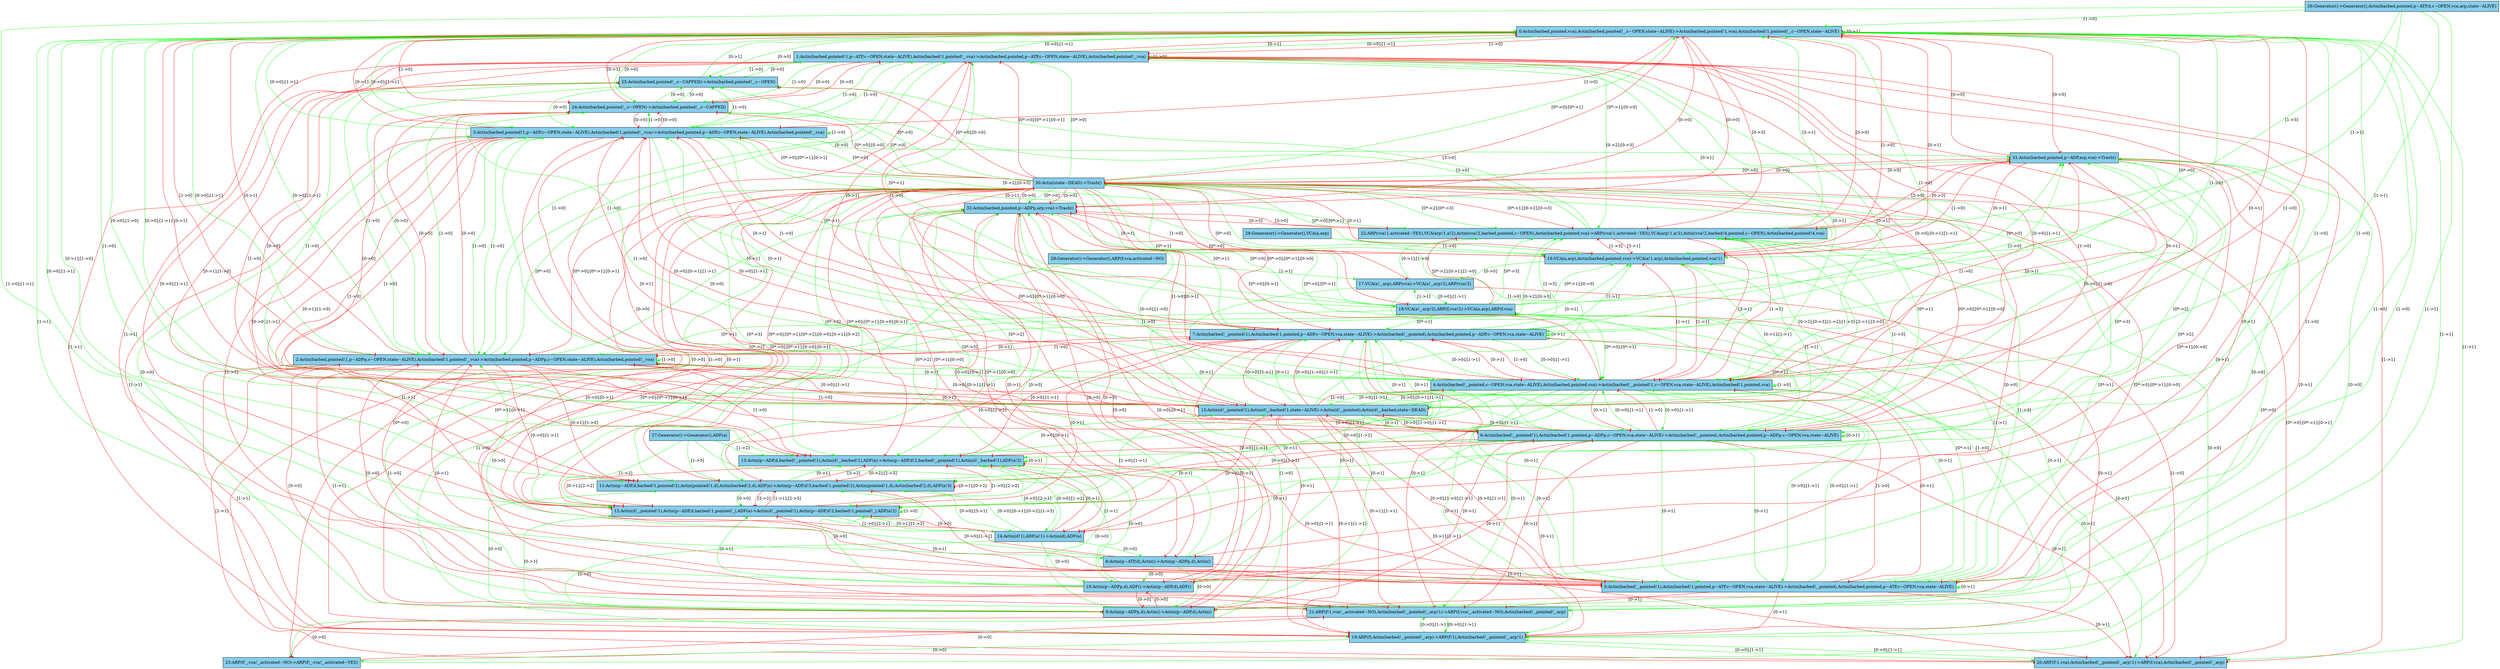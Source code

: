 #This file has been computed by KaSa: a Static Analyzer for Kappa (Kappa Static Analyzer (DomainBased-3009-gd10ca0e-dirty))
#Download sources/binaries at https://github.com/Kappa-Dev/KaSim
#
#Analysis launched at 2017/04/25 15:54:55 (GMT+2) on wf173.di.ens.fr
#Command line is: KaSa actin_branch.ka --compute-symmetries
#
#This file contains the description of the influence map in dot.
#Please use graphviz (http://www.graphviz.org) or OmniGraffle to export it to a PDF
#
digraph G{
"0:Actin(barbed,pointed,vca),Actin(barbed,pointed!_,c~OPEN,state~ALIVE)->Actin(barbed,pointed!1,vca),Actin(barbed!1,pointed!_,c~OPEN,state~ALIVE)" [shape="box" fillcolor="#87ceeb" style=filled];
"1:Actin(barbed,pointed!1,p~ATP,c~OPEN,state~ALIVE),Actin(barbed!1,pointed!_,vca)->Actin(barbed,pointed,p~ATP,c~OPEN,state~ALIVE),Actin(barbed,pointed!_,vca)" [shape="box" fillcolor="#87ceeb" style=filled];
"2:Actin(barbed,pointed!1,p~ADPp,c~OPEN,state~ALIVE),Actin(barbed!1,pointed!_,vca)->Actin(barbed,pointed,p~ADPp,c~OPEN,state~ALIVE),Actin(barbed,pointed!_,vca)" [shape="box" fillcolor="#87ceeb" style=filled];
"3:Actin(barbed,pointed!1,p~ADP,c~OPEN,state~ALIVE),Actin(barbed!1,pointed!_,vca)->Actin(barbed,pointed,p~ADP,c~OPEN,state~ALIVE),Actin(barbed,pointed!_,vca)" [shape="box" fillcolor="#87ceeb" style=filled];
"4:Actin(barbed!_,pointed,c~OPEN,vca,state~ALIVE),Actin(barbed,pointed,vca)->Actin(barbed!_,pointed!1,c~OPEN,vca,state~ALIVE),Actin(barbed!1,pointed,vca)" [shape="box" fillcolor="#87ceeb" style=filled];
"5:Actin(barbed!_,pointed!1),Actin(barbed!1,pointed,p~ATP,c~OPEN,vca,state~ALIVE)->Actin(barbed!_,pointed),Actin(barbed,pointed,p~ATP,c~OPEN,vca,state~ALIVE)" [shape="box" fillcolor="#87ceeb" style=filled];
"6:Actin(barbed!_,pointed!1),Actin(barbed!1,pointed,p~ADPp,c~OPEN,vca,state~ALIVE)->Actin(barbed!_,pointed),Actin(barbed,pointed,p~ADPp,c~OPEN,vca,state~ALIVE)" [shape="box" fillcolor="#87ceeb" style=filled];
"7:Actin(barbed!_,pointed!1),Actin(barbed!1,pointed,p~ADP,c~OPEN,vca,state~ALIVE)->Actin(barbed!_,pointed),Actin(barbed,pointed,p~ADP,c~OPEN,vca,state~ALIVE)" [shape="box" fillcolor="#87ceeb" style=filled];
"8:Actin(p~ATP,d),Actin()->Actin(p~ADPp,d),Actin()" [shape="box" fillcolor="#87ceeb" style=filled];
"9:Actin(p~ADPp,d),Actin()->Actin(p~ADP,d),Actin()" [shape="box" fillcolor="#87ceeb" style=filled];
"10:Actin(p~ADPp,d),ADF()->Actin(p~ADP,d),ADF()" [shape="box" fillcolor="#87ceeb" style=filled];
"11:Actin(p~ADP,d,barbed!1,pointed!2),Actin(pointed!1,d),Actin(barbed!2,d),ADF(a)->Actin(p~ADP,d!3,barbed!1,pointed!2),Actin(pointed!1,d),Actin(barbed!2,d),ADF(a!3)" [shape="box" fillcolor="#87ceeb" style=filled];
"12:Actin(d!_,pointed!1),Actin(p~ADP,d,barbed!1,pointed!_),ADF(a)->Actin(d!_,pointed!1),Actin(p~ADP,d!2,barbed!1,pointed!_),ADF(a!2)" [shape="box" fillcolor="#87ceeb" style=filled];
"13:Actin(p~ADP,d,barbed!_,pointed!1),Actin(d!_,barbed!1),ADF(a)->Actin(p~ADP,d!2,barbed!_,pointed!1),Actin(d!_,barbed!1),ADF(a!2)" [shape="box" fillcolor="#87ceeb" style=filled];
"14:Actin(d!1),ADF(a!1)->Actin(d),ADF(a)" [shape="box" fillcolor="#87ceeb" style=filled];
"15:Actin(d!_,pointed!1),Actin(d!_,barbed!1,state~ALIVE)->Actin(d!_,pointed),Actin(d!_,barbed,state~DEAD)" [shape="box" fillcolor="#87ceeb" style=filled];
"16:VCA(a,arp),Actin(barbed,pointed,vca)->VCA(a!1,arp),Actin(barbed,pointed,vca!1)" [shape="box" fillcolor="#87ceeb" style=filled];
"17:VCA(a!_,arp),ARP(vca)->VCA(a!_,arp!2),ARP(vca!2)" [shape="box" fillcolor="#87ceeb" style=filled];
"18:VCA(a!_,arp!2),ARP(f,vca!2)->VCA(a,arp),ARP(f,vca)" [shape="box" fillcolor="#87ceeb" style=filled];
"19:ARP(f),Actin(barbed!_,pointed!_,arp)->ARP(f!1),Actin(barbed!_,pointed!_,arp!1)" [shape="box" fillcolor="#87ceeb" style=filled];
"20:ARP(f!1,vca),Actin(barbed!_,pointed!_,arp!1)->ARP(f,vca),Actin(barbed!_,pointed!_,arp)" [shape="box" fillcolor="#87ceeb" style=filled];
"21:ARP(f!1,vca!_,activated~NO),Actin(barbed!_,pointed!_,arp!1)->ARP(f,vca!_,activated~NO),Actin(barbed!_,pointed!_,arp)" [shape="box" fillcolor="#87ceeb" style=filled];
"22:ARP(vca!1,activated~YES),VCA(arp!1,a!2),Actin(vca!2,barbed,pointed,c~OPEN),Actin(barbed,pointed,vca)->ARP(vca!1,activated~YES),VCA(arp!1,a!2),Actin(vca!2,barbed!4,pointed,c~OPEN),Actin(barbed,pointed!4,vca)" [shape="box" fillcolor="#87ceeb" style=filled];
"23:ARP(f!_,vca!_,activated~NO)->ARP(f!_,vca!_,activated~YES)" [shape="box" fillcolor="#87ceeb" style=filled];
"24:Actin(barbed,pointed!_,c~OPEN)->Actin(barbed,pointed!_,c~CAPPED)" [shape="box" fillcolor="#87ceeb" style=filled];
"25:Actin(barbed,pointed!_,c~CAPPED)->Actin(barbed,pointed!_,c~OPEN)" [shape="box" fillcolor="#87ceeb" style=filled];
"26:Generator()->Generator(),Actin(barbed,pointed,p~ATP,d,c~OPEN,vca,arp,state~ALIVE)" [shape="box" fillcolor="#87ceeb" style=filled];
"27:Generator()->Generator(),ADF(a)" [shape="box" fillcolor="#87ceeb" style=filled];
"28:Generator()->Generator(),VCA(a,arp)" [shape="box" fillcolor="#87ceeb" style=filled];
"29:Generator()->Generator(),ARP(f,vca,activated~NO)" [shape="box" fillcolor="#87ceeb" style=filled];
"30:Actin(state~DEAD)->Trash()" [shape="box" fillcolor="#87ceeb" style=filled];
"31:Actin(barbed,pointed,p~ADP,arp,vca)->Trash()" [shape="box" fillcolor="#87ceeb" style=filled];
"32:Actin(barbed,pointed,p~ADPp,arp,vca)->Trash()" [shape="box" fillcolor="#87ceeb" style=filled];
"0:Actin(barbed,pointed,vca),Actin(barbed,pointed!_,c~OPEN,state~ALIVE)->Actin(barbed,pointed!1,vca),Actin(barbed!1,pointed!_,c~OPEN,state~ALIVE)" -> "0:Actin(barbed,pointed,vca),Actin(barbed,pointed!_,c~OPEN,state~ALIVE)->Actin(barbed,pointed!1,vca),Actin(barbed!1,pointed!_,c~OPEN,state~ALIVE)" [label="[0->1]" color="green"];
"0:Actin(barbed,pointed,vca),Actin(barbed,pointed!_,c~OPEN,state~ALIVE)->Actin(barbed,pointed!1,vca),Actin(barbed!1,pointed!_,c~OPEN,state~ALIVE)" -> "1:Actin(barbed,pointed!1,p~ATP,c~OPEN,state~ALIVE),Actin(barbed!1,pointed!_,vca)->Actin(barbed,pointed,p~ATP,c~OPEN,state~ALIVE),Actin(barbed,pointed!_,vca)" [label="[0->0];[1->1]" color="green"];
"0:Actin(barbed,pointed,vca),Actin(barbed,pointed!_,c~OPEN,state~ALIVE)->Actin(barbed,pointed!1,vca),Actin(barbed!1,pointed!_,c~OPEN,state~ALIVE)" -> "2:Actin(barbed,pointed!1,p~ADPp,c~OPEN,state~ALIVE),Actin(barbed!1,pointed!_,vca)->Actin(barbed,pointed,p~ADPp,c~OPEN,state~ALIVE),Actin(barbed,pointed!_,vca)" [label="[0->0];[1->1]" color="green"];
"0:Actin(barbed,pointed,vca),Actin(barbed,pointed!_,c~OPEN,state~ALIVE)->Actin(barbed,pointed!1,vca),Actin(barbed!1,pointed!_,c~OPEN,state~ALIVE)" -> "3:Actin(barbed,pointed!1,p~ADP,c~OPEN,state~ALIVE),Actin(barbed!1,pointed!_,vca)->Actin(barbed,pointed,p~ADP,c~OPEN,state~ALIVE),Actin(barbed,pointed!_,vca)" [label="[0->0];[1->1]" color="green"];
"0:Actin(barbed,pointed,vca),Actin(barbed,pointed!_,c~OPEN,state~ALIVE)->Actin(barbed,pointed!1,vca),Actin(barbed!1,pointed!_,c~OPEN,state~ALIVE)" -> "5:Actin(barbed!_,pointed!1),Actin(barbed!1,pointed,p~ATP,c~OPEN,vca,state~ALIVE)->Actin(barbed!_,pointed),Actin(barbed,pointed,p~ATP,c~OPEN,vca,state~ALIVE)" [label="[1->0]" color="green"];
"0:Actin(barbed,pointed,vca),Actin(barbed,pointed!_,c~OPEN,state~ALIVE)->Actin(barbed,pointed!1,vca),Actin(barbed!1,pointed!_,c~OPEN,state~ALIVE)" -> "6:Actin(barbed!_,pointed!1),Actin(barbed!1,pointed,p~ADPp,c~OPEN,vca,state~ALIVE)->Actin(barbed!_,pointed),Actin(barbed,pointed,p~ADPp,c~OPEN,vca,state~ALIVE)" [label="[1->0]" color="green"];
"0:Actin(barbed,pointed,vca),Actin(barbed,pointed!_,c~OPEN,state~ALIVE)->Actin(barbed,pointed!1,vca),Actin(barbed!1,pointed!_,c~OPEN,state~ALIVE)" -> "7:Actin(barbed!_,pointed!1),Actin(barbed!1,pointed,p~ADP,c~OPEN,vca,state~ALIVE)->Actin(barbed!_,pointed),Actin(barbed,pointed,p~ADP,c~OPEN,vca,state~ALIVE)" [label="[1->0]" color="green"];
"0:Actin(barbed,pointed,vca),Actin(barbed,pointed!_,c~OPEN,state~ALIVE)->Actin(barbed,pointed!1,vca),Actin(barbed!1,pointed!_,c~OPEN,state~ALIVE)" -> "11:Actin(p~ADP,d,barbed!1,pointed!2),Actin(pointed!1,d),Actin(barbed!2,d),ADF(a)->Actin(p~ADP,d!3,barbed!1,pointed!2),Actin(pointed!1,d),Actin(barbed!2,d),ADF(a!3)" [label="[0->1];[1->0]" color="green"];
"0:Actin(barbed,pointed,vca),Actin(barbed,pointed!_,c~OPEN,state~ALIVE)->Actin(barbed,pointed!1,vca),Actin(barbed!1,pointed!_,c~OPEN,state~ALIVE)" -> "12:Actin(d!_,pointed!1),Actin(p~ADP,d,barbed!1,pointed!_),ADF(a)->Actin(d!_,pointed!1),Actin(p~ADP,d!2,barbed!1,pointed!_),ADF(a!2)" [label="[0->0];[1->1]" color="green"];
"0:Actin(barbed,pointed,vca),Actin(barbed,pointed!_,c~OPEN,state~ALIVE)->Actin(barbed,pointed!1,vca),Actin(barbed!1,pointed!_,c~OPEN,state~ALIVE)" -> "13:Actin(p~ADP,d,barbed!_,pointed!1),Actin(d!_,barbed!1),ADF(a)->Actin(p~ADP,d!2,barbed!_,pointed!1),Actin(d!_,barbed!1),ADF(a!2)" [label="[1->0]" color="green"];
"0:Actin(barbed,pointed,vca),Actin(barbed,pointed!_,c~OPEN,state~ALIVE)->Actin(barbed,pointed!1,vca),Actin(barbed!1,pointed!_,c~OPEN,state~ALIVE)" -> "15:Actin(d!_,pointed!1),Actin(d!_,barbed!1,state~ALIVE)->Actin(d!_,pointed),Actin(d!_,barbed,state~DEAD)" [label="[0->0];[1->1]" color="green"];
"0:Actin(barbed,pointed,vca),Actin(barbed,pointed!_,c~OPEN,state~ALIVE)->Actin(barbed,pointed!1,vca),Actin(barbed!1,pointed!_,c~OPEN,state~ALIVE)" -> "19:ARP(f),Actin(barbed!_,pointed!_,arp)->ARP(f!1),Actin(barbed!_,pointed!_,arp!1)" [label="[1->1]" color="green"];
"0:Actin(barbed,pointed,vca),Actin(barbed,pointed!_,c~OPEN,state~ALIVE)->Actin(barbed,pointed!1,vca),Actin(barbed!1,pointed!_,c~OPEN,state~ALIVE)" -> "20:ARP(f!1,vca),Actin(barbed!_,pointed!_,arp!1)->ARP(f,vca),Actin(barbed!_,pointed!_,arp)" [label="[1->1]" color="green"];
"0:Actin(barbed,pointed,vca),Actin(barbed,pointed!_,c~OPEN,state~ALIVE)->Actin(barbed,pointed!1,vca),Actin(barbed!1,pointed!_,c~OPEN,state~ALIVE)" -> "21:ARP(f!1,vca!_,activated~NO),Actin(barbed!_,pointed!_,arp!1)->ARP(f,vca!_,activated~NO),Actin(barbed!_,pointed!_,arp)" [label="[1->1]" color="green"];
"0:Actin(barbed,pointed,vca),Actin(barbed,pointed!_,c~OPEN,state~ALIVE)->Actin(barbed,pointed!1,vca),Actin(barbed!1,pointed!_,c~OPEN,state~ALIVE)" -> "24:Actin(barbed,pointed!_,c~OPEN)->Actin(barbed,pointed!_,c~CAPPED)" [label="[0->0]" color="green"];
"0:Actin(barbed,pointed,vca),Actin(barbed,pointed!_,c~OPEN,state~ALIVE)->Actin(barbed,pointed!1,vca),Actin(barbed!1,pointed!_,c~OPEN,state~ALIVE)" -> "25:Actin(barbed,pointed!_,c~CAPPED)->Actin(barbed,pointed!_,c~OPEN)" [label="[0->0]" color="green"];
"1:Actin(barbed,pointed!1,p~ATP,c~OPEN,state~ALIVE),Actin(barbed!1,pointed!_,vca)->Actin(barbed,pointed,p~ATP,c~OPEN,state~ALIVE),Actin(barbed,pointed!_,vca)" -> "0:Actin(barbed,pointed,vca),Actin(barbed,pointed!_,c~OPEN,state~ALIVE)->Actin(barbed,pointed!1,vca),Actin(barbed!1,pointed!_,c~OPEN,state~ALIVE)" [label="[0->0];[1->1]" color="green"];
"1:Actin(barbed,pointed!1,p~ATP,c~OPEN,state~ALIVE),Actin(barbed!1,pointed!_,vca)->Actin(barbed,pointed,p~ATP,c~OPEN,state~ALIVE),Actin(barbed,pointed!_,vca)" -> "1:Actin(barbed,pointed!1,p~ATP,c~OPEN,state~ALIVE),Actin(barbed!1,pointed!_,vca)->Actin(barbed,pointed,p~ATP,c~OPEN,state~ALIVE),Actin(barbed,pointed!_,vca)" [label="[1->0]" color="green"];
"1:Actin(barbed,pointed!1,p~ATP,c~OPEN,state~ALIVE),Actin(barbed!1,pointed!_,vca)->Actin(barbed,pointed,p~ATP,c~OPEN,state~ALIVE),Actin(barbed,pointed!_,vca)" -> "2:Actin(barbed,pointed!1,p~ADPp,c~OPEN,state~ALIVE),Actin(barbed!1,pointed!_,vca)->Actin(barbed,pointed,p~ADPp,c~OPEN,state~ALIVE),Actin(barbed,pointed!_,vca)" [label="[1->0]" color="green"];
"1:Actin(barbed,pointed!1,p~ATP,c~OPEN,state~ALIVE),Actin(barbed!1,pointed!_,vca)->Actin(barbed,pointed,p~ATP,c~OPEN,state~ALIVE),Actin(barbed,pointed!_,vca)" -> "3:Actin(barbed,pointed!1,p~ADP,c~OPEN,state~ALIVE),Actin(barbed!1,pointed!_,vca)->Actin(barbed,pointed,p~ADP,c~OPEN,state~ALIVE),Actin(barbed,pointed!_,vca)" [label="[1->0]" color="green"];
"1:Actin(barbed,pointed!1,p~ATP,c~OPEN,state~ALIVE),Actin(barbed!1,pointed!_,vca)->Actin(barbed,pointed,p~ATP,c~OPEN,state~ALIVE),Actin(barbed,pointed!_,vca)" -> "4:Actin(barbed!_,pointed,c~OPEN,vca,state~ALIVE),Actin(barbed,pointed,vca)->Actin(barbed!_,pointed!1,c~OPEN,vca,state~ALIVE),Actin(barbed!1,pointed,vca)" [label="[0->1]" color="green"];
"1:Actin(barbed,pointed!1,p~ATP,c~OPEN,state~ALIVE),Actin(barbed!1,pointed!_,vca)->Actin(barbed,pointed,p~ATP,c~OPEN,state~ALIVE),Actin(barbed,pointed!_,vca)" -> "16:VCA(a,arp),Actin(barbed,pointed,vca)->VCA(a!1,arp),Actin(barbed,pointed,vca!1)" [label="[0->1]" color="green"];
"1:Actin(barbed,pointed!1,p~ATP,c~OPEN,state~ALIVE),Actin(barbed!1,pointed!_,vca)->Actin(barbed,pointed,p~ATP,c~OPEN,state~ALIVE),Actin(barbed,pointed!_,vca)" -> "22:ARP(vca!1,activated~YES),VCA(arp!1,a!2),Actin(vca!2,barbed,pointed,c~OPEN),Actin(barbed,pointed,vca)->ARP(vca!1,activated~YES),VCA(arp!1,a!2),Actin(vca!2,barbed!4,pointed,c~OPEN),Actin(barbed,pointed!4,vca)" [label="[0->2];[0->3]" color="green"];
"1:Actin(barbed,pointed!1,p~ATP,c~OPEN,state~ALIVE),Actin(barbed!1,pointed!_,vca)->Actin(barbed,pointed,p~ATP,c~OPEN,state~ALIVE),Actin(barbed,pointed!_,vca)" -> "24:Actin(barbed,pointed!_,c~OPEN)->Actin(barbed,pointed!_,c~CAPPED)" [label="[1->0]" color="green"];
"1:Actin(barbed,pointed!1,p~ATP,c~OPEN,state~ALIVE),Actin(barbed!1,pointed!_,vca)->Actin(barbed,pointed,p~ATP,c~OPEN,state~ALIVE),Actin(barbed,pointed!_,vca)" -> "25:Actin(barbed,pointed!_,c~CAPPED)->Actin(barbed,pointed!_,c~OPEN)" [label="[1->0]" color="green"];
"2:Actin(barbed,pointed!1,p~ADPp,c~OPEN,state~ALIVE),Actin(barbed!1,pointed!_,vca)->Actin(barbed,pointed,p~ADPp,c~OPEN,state~ALIVE),Actin(barbed,pointed!_,vca)" -> "0:Actin(barbed,pointed,vca),Actin(barbed,pointed!_,c~OPEN,state~ALIVE)->Actin(barbed,pointed!1,vca),Actin(barbed!1,pointed!_,c~OPEN,state~ALIVE)" [label="[0->0];[1->1]" color="green"];
"2:Actin(barbed,pointed!1,p~ADPp,c~OPEN,state~ALIVE),Actin(barbed!1,pointed!_,vca)->Actin(barbed,pointed,p~ADPp,c~OPEN,state~ALIVE),Actin(barbed,pointed!_,vca)" -> "1:Actin(barbed,pointed!1,p~ATP,c~OPEN,state~ALIVE),Actin(barbed!1,pointed!_,vca)->Actin(barbed,pointed,p~ATP,c~OPEN,state~ALIVE),Actin(barbed,pointed!_,vca)" [label="[1->0]" color="green"];
"2:Actin(barbed,pointed!1,p~ADPp,c~OPEN,state~ALIVE),Actin(barbed!1,pointed!_,vca)->Actin(barbed,pointed,p~ADPp,c~OPEN,state~ALIVE),Actin(barbed,pointed!_,vca)" -> "2:Actin(barbed,pointed!1,p~ADPp,c~OPEN,state~ALIVE),Actin(barbed!1,pointed!_,vca)->Actin(barbed,pointed,p~ADPp,c~OPEN,state~ALIVE),Actin(barbed,pointed!_,vca)" [label="[1->0]" color="green"];
"2:Actin(barbed,pointed!1,p~ADPp,c~OPEN,state~ALIVE),Actin(barbed!1,pointed!_,vca)->Actin(barbed,pointed,p~ADPp,c~OPEN,state~ALIVE),Actin(barbed,pointed!_,vca)" -> "3:Actin(barbed,pointed!1,p~ADP,c~OPEN,state~ALIVE),Actin(barbed!1,pointed!_,vca)->Actin(barbed,pointed,p~ADP,c~OPEN,state~ALIVE),Actin(barbed,pointed!_,vca)" [label="[1->0]" color="green"];
"2:Actin(barbed,pointed!1,p~ADPp,c~OPEN,state~ALIVE),Actin(barbed!1,pointed!_,vca)->Actin(barbed,pointed,p~ADPp,c~OPEN,state~ALIVE),Actin(barbed,pointed!_,vca)" -> "4:Actin(barbed!_,pointed,c~OPEN,vca,state~ALIVE),Actin(barbed,pointed,vca)->Actin(barbed!_,pointed!1,c~OPEN,vca,state~ALIVE),Actin(barbed!1,pointed,vca)" [label="[0->1]" color="green"];
"2:Actin(barbed,pointed!1,p~ADPp,c~OPEN,state~ALIVE),Actin(barbed!1,pointed!_,vca)->Actin(barbed,pointed,p~ADPp,c~OPEN,state~ALIVE),Actin(barbed,pointed!_,vca)" -> "16:VCA(a,arp),Actin(barbed,pointed,vca)->VCA(a!1,arp),Actin(barbed,pointed,vca!1)" [label="[0->1]" color="green"];
"2:Actin(barbed,pointed!1,p~ADPp,c~OPEN,state~ALIVE),Actin(barbed!1,pointed!_,vca)->Actin(barbed,pointed,p~ADPp,c~OPEN,state~ALIVE),Actin(barbed,pointed!_,vca)" -> "22:ARP(vca!1,activated~YES),VCA(arp!1,a!2),Actin(vca!2,barbed,pointed,c~OPEN),Actin(barbed,pointed,vca)->ARP(vca!1,activated~YES),VCA(arp!1,a!2),Actin(vca!2,barbed!4,pointed,c~OPEN),Actin(barbed,pointed!4,vca)" [label="[0->2];[0->3]" color="green"];
"2:Actin(barbed,pointed!1,p~ADPp,c~OPEN,state~ALIVE),Actin(barbed!1,pointed!_,vca)->Actin(barbed,pointed,p~ADPp,c~OPEN,state~ALIVE),Actin(barbed,pointed!_,vca)" -> "24:Actin(barbed,pointed!_,c~OPEN)->Actin(barbed,pointed!_,c~CAPPED)" [label="[1->0]" color="green"];
"2:Actin(barbed,pointed!1,p~ADPp,c~OPEN,state~ALIVE),Actin(barbed!1,pointed!_,vca)->Actin(barbed,pointed,p~ADPp,c~OPEN,state~ALIVE),Actin(barbed,pointed!_,vca)" -> "25:Actin(barbed,pointed!_,c~CAPPED)->Actin(barbed,pointed!_,c~OPEN)" [label="[1->0]" color="green"];
"2:Actin(barbed,pointed!1,p~ADPp,c~OPEN,state~ALIVE),Actin(barbed!1,pointed!_,vca)->Actin(barbed,pointed,p~ADPp,c~OPEN,state~ALIVE),Actin(barbed,pointed!_,vca)" -> "32:Actin(barbed,pointed,p~ADPp,arp,vca)->Trash()" [label="[0->0]" color="green"];
"3:Actin(barbed,pointed!1,p~ADP,c~OPEN,state~ALIVE),Actin(barbed!1,pointed!_,vca)->Actin(barbed,pointed,p~ADP,c~OPEN,state~ALIVE),Actin(barbed,pointed!_,vca)" -> "0:Actin(barbed,pointed,vca),Actin(barbed,pointed!_,c~OPEN,state~ALIVE)->Actin(barbed,pointed!1,vca),Actin(barbed!1,pointed!_,c~OPEN,state~ALIVE)" [label="[0->0];[1->1]" color="green"];
"3:Actin(barbed,pointed!1,p~ADP,c~OPEN,state~ALIVE),Actin(barbed!1,pointed!_,vca)->Actin(barbed,pointed,p~ADP,c~OPEN,state~ALIVE),Actin(barbed,pointed!_,vca)" -> "1:Actin(barbed,pointed!1,p~ATP,c~OPEN,state~ALIVE),Actin(barbed!1,pointed!_,vca)->Actin(barbed,pointed,p~ATP,c~OPEN,state~ALIVE),Actin(barbed,pointed!_,vca)" [label="[1->0]" color="green"];
"3:Actin(barbed,pointed!1,p~ADP,c~OPEN,state~ALIVE),Actin(barbed!1,pointed!_,vca)->Actin(barbed,pointed,p~ADP,c~OPEN,state~ALIVE),Actin(barbed,pointed!_,vca)" -> "2:Actin(barbed,pointed!1,p~ADPp,c~OPEN,state~ALIVE),Actin(barbed!1,pointed!_,vca)->Actin(barbed,pointed,p~ADPp,c~OPEN,state~ALIVE),Actin(barbed,pointed!_,vca)" [label="[1->0]" color="green"];
"3:Actin(barbed,pointed!1,p~ADP,c~OPEN,state~ALIVE),Actin(barbed!1,pointed!_,vca)->Actin(barbed,pointed,p~ADP,c~OPEN,state~ALIVE),Actin(barbed,pointed!_,vca)" -> "3:Actin(barbed,pointed!1,p~ADP,c~OPEN,state~ALIVE),Actin(barbed!1,pointed!_,vca)->Actin(barbed,pointed,p~ADP,c~OPEN,state~ALIVE),Actin(barbed,pointed!_,vca)" [label="[1->0]" color="green"];
"3:Actin(barbed,pointed!1,p~ADP,c~OPEN,state~ALIVE),Actin(barbed!1,pointed!_,vca)->Actin(barbed,pointed,p~ADP,c~OPEN,state~ALIVE),Actin(barbed,pointed!_,vca)" -> "4:Actin(barbed!_,pointed,c~OPEN,vca,state~ALIVE),Actin(barbed,pointed,vca)->Actin(barbed!_,pointed!1,c~OPEN,vca,state~ALIVE),Actin(barbed!1,pointed,vca)" [label="[0->1]" color="green"];
"3:Actin(barbed,pointed!1,p~ADP,c~OPEN,state~ALIVE),Actin(barbed!1,pointed!_,vca)->Actin(barbed,pointed,p~ADP,c~OPEN,state~ALIVE),Actin(barbed,pointed!_,vca)" -> "16:VCA(a,arp),Actin(barbed,pointed,vca)->VCA(a!1,arp),Actin(barbed,pointed,vca!1)" [label="[0->1]" color="green"];
"3:Actin(barbed,pointed!1,p~ADP,c~OPEN,state~ALIVE),Actin(barbed!1,pointed!_,vca)->Actin(barbed,pointed,p~ADP,c~OPEN,state~ALIVE),Actin(barbed,pointed!_,vca)" -> "22:ARP(vca!1,activated~YES),VCA(arp!1,a!2),Actin(vca!2,barbed,pointed,c~OPEN),Actin(barbed,pointed,vca)->ARP(vca!1,activated~YES),VCA(arp!1,a!2),Actin(vca!2,barbed!4,pointed,c~OPEN),Actin(barbed,pointed!4,vca)" [label="[0->2];[0->3]" color="green"];
"3:Actin(barbed,pointed!1,p~ADP,c~OPEN,state~ALIVE),Actin(barbed!1,pointed!_,vca)->Actin(barbed,pointed,p~ADP,c~OPEN,state~ALIVE),Actin(barbed,pointed!_,vca)" -> "24:Actin(barbed,pointed!_,c~OPEN)->Actin(barbed,pointed!_,c~CAPPED)" [label="[1->0]" color="green"];
"3:Actin(barbed,pointed!1,p~ADP,c~OPEN,state~ALIVE),Actin(barbed!1,pointed!_,vca)->Actin(barbed,pointed,p~ADP,c~OPEN,state~ALIVE),Actin(barbed,pointed!_,vca)" -> "25:Actin(barbed,pointed!_,c~CAPPED)->Actin(barbed,pointed!_,c~OPEN)" [label="[1->0]" color="green"];
"3:Actin(barbed,pointed!1,p~ADP,c~OPEN,state~ALIVE),Actin(barbed!1,pointed!_,vca)->Actin(barbed,pointed,p~ADP,c~OPEN,state~ALIVE),Actin(barbed,pointed!_,vca)" -> "31:Actin(barbed,pointed,p~ADP,arp,vca)->Trash()" [label="[0->0]" color="green"];
"4:Actin(barbed!_,pointed,c~OPEN,vca,state~ALIVE),Actin(barbed,pointed,vca)->Actin(barbed!_,pointed!1,c~OPEN,vca,state~ALIVE),Actin(barbed!1,pointed,vca)" -> "1:Actin(barbed,pointed!1,p~ATP,c~OPEN,state~ALIVE),Actin(barbed!1,pointed!_,vca)->Actin(barbed,pointed,p~ATP,c~OPEN,state~ALIVE),Actin(barbed,pointed!_,vca)" [label="[0->1]" color="green"];
"4:Actin(barbed!_,pointed,c~OPEN,vca,state~ALIVE),Actin(barbed,pointed,vca)->Actin(barbed!_,pointed!1,c~OPEN,vca,state~ALIVE),Actin(barbed!1,pointed,vca)" -> "2:Actin(barbed,pointed!1,p~ADPp,c~OPEN,state~ALIVE),Actin(barbed!1,pointed!_,vca)->Actin(barbed,pointed,p~ADPp,c~OPEN,state~ALIVE),Actin(barbed,pointed!_,vca)" [label="[0->1]" color="green"];
"4:Actin(barbed!_,pointed,c~OPEN,vca,state~ALIVE),Actin(barbed,pointed,vca)->Actin(barbed!_,pointed!1,c~OPEN,vca,state~ALIVE),Actin(barbed!1,pointed,vca)" -> "3:Actin(barbed,pointed!1,p~ADP,c~OPEN,state~ALIVE),Actin(barbed!1,pointed!_,vca)->Actin(barbed,pointed,p~ADP,c~OPEN,state~ALIVE),Actin(barbed,pointed!_,vca)" [label="[0->1]" color="green"];
"4:Actin(barbed!_,pointed,c~OPEN,vca,state~ALIVE),Actin(barbed,pointed,vca)->Actin(barbed!_,pointed!1,c~OPEN,vca,state~ALIVE),Actin(barbed!1,pointed,vca)" -> "4:Actin(barbed!_,pointed,c~OPEN,vca,state~ALIVE),Actin(barbed,pointed,vca)->Actin(barbed!_,pointed!1,c~OPEN,vca,state~ALIVE),Actin(barbed!1,pointed,vca)" [label="[1->0]" color="green"];
"4:Actin(barbed!_,pointed,c~OPEN,vca,state~ALIVE),Actin(barbed,pointed,vca)->Actin(barbed!_,pointed!1,c~OPEN,vca,state~ALIVE),Actin(barbed!1,pointed,vca)" -> "5:Actin(barbed!_,pointed!1),Actin(barbed!1,pointed,p~ATP,c~OPEN,vca,state~ALIVE)->Actin(barbed!_,pointed),Actin(barbed,pointed,p~ATP,c~OPEN,vca,state~ALIVE)" [label="[0->0];[1->1]" color="green"];
"4:Actin(barbed!_,pointed,c~OPEN,vca,state~ALIVE),Actin(barbed,pointed,vca)->Actin(barbed!_,pointed!1,c~OPEN,vca,state~ALIVE),Actin(barbed!1,pointed,vca)" -> "6:Actin(barbed!_,pointed!1),Actin(barbed!1,pointed,p~ADPp,c~OPEN,vca,state~ALIVE)->Actin(barbed!_,pointed),Actin(barbed,pointed,p~ADPp,c~OPEN,vca,state~ALIVE)" [label="[0->0];[1->1]" color="green"];
"4:Actin(barbed!_,pointed,c~OPEN,vca,state~ALIVE),Actin(barbed,pointed,vca)->Actin(barbed!_,pointed!1,c~OPEN,vca,state~ALIVE),Actin(barbed!1,pointed,vca)" -> "7:Actin(barbed!_,pointed!1),Actin(barbed!1,pointed,p~ADP,c~OPEN,vca,state~ALIVE)->Actin(barbed!_,pointed),Actin(barbed,pointed,p~ADP,c~OPEN,vca,state~ALIVE)" [label="[0->0];[1->1]" color="green"];
"4:Actin(barbed!_,pointed,c~OPEN,vca,state~ALIVE),Actin(barbed,pointed,vca)->Actin(barbed!_,pointed!1,c~OPEN,vca,state~ALIVE),Actin(barbed!1,pointed,vca)" -> "11:Actin(p~ADP,d,barbed!1,pointed!2),Actin(pointed!1,d),Actin(barbed!2,d),ADF(a)->Actin(p~ADP,d!3,barbed!1,pointed!2),Actin(pointed!1,d),Actin(barbed!2,d),ADF(a!3)" [label="[0->0];[1->2]" color="green"];
"4:Actin(barbed!_,pointed,c~OPEN,vca,state~ALIVE),Actin(barbed,pointed,vca)->Actin(barbed!_,pointed!1,c~OPEN,vca,state~ALIVE),Actin(barbed!1,pointed,vca)" -> "12:Actin(d!_,pointed!1),Actin(p~ADP,d,barbed!1,pointed!_),ADF(a)->Actin(d!_,pointed!1),Actin(p~ADP,d!2,barbed!1,pointed!_),ADF(a!2)" [label="[0->1]" color="green"];
"4:Actin(barbed!_,pointed,c~OPEN,vca,state~ALIVE),Actin(barbed,pointed,vca)->Actin(barbed!_,pointed!1,c~OPEN,vca,state~ALIVE),Actin(barbed!1,pointed,vca)" -> "13:Actin(p~ADP,d,barbed!_,pointed!1),Actin(d!_,barbed!1),ADF(a)->Actin(p~ADP,d!2,barbed!_,pointed!1),Actin(d!_,barbed!1),ADF(a!2)" [label="[0->0];[1->1]" color="green"];
"4:Actin(barbed!_,pointed,c~OPEN,vca,state~ALIVE),Actin(barbed,pointed,vca)->Actin(barbed!_,pointed!1,c~OPEN,vca,state~ALIVE),Actin(barbed!1,pointed,vca)" -> "15:Actin(d!_,pointed!1),Actin(d!_,barbed!1,state~ALIVE)->Actin(d!_,pointed),Actin(d!_,barbed,state~DEAD)" [label="[0->0];[1->1]" color="green"];
"4:Actin(barbed!_,pointed,c~OPEN,vca,state~ALIVE),Actin(barbed,pointed,vca)->Actin(barbed!_,pointed!1,c~OPEN,vca,state~ALIVE),Actin(barbed!1,pointed,vca)" -> "19:ARP(f),Actin(barbed!_,pointed!_,arp)->ARP(f!1),Actin(barbed!_,pointed!_,arp!1)" [label="[0->1]" color="green"];
"4:Actin(barbed!_,pointed,c~OPEN,vca,state~ALIVE),Actin(barbed,pointed,vca)->Actin(barbed!_,pointed!1,c~OPEN,vca,state~ALIVE),Actin(barbed!1,pointed,vca)" -> "20:ARP(f!1,vca),Actin(barbed!_,pointed!_,arp!1)->ARP(f,vca),Actin(barbed!_,pointed!_,arp)" [label="[0->1]" color="green"];
"4:Actin(barbed!_,pointed,c~OPEN,vca,state~ALIVE),Actin(barbed,pointed,vca)->Actin(barbed!_,pointed!1,c~OPEN,vca,state~ALIVE),Actin(barbed!1,pointed,vca)" -> "21:ARP(f!1,vca!_,activated~NO),Actin(barbed!_,pointed!_,arp!1)->ARP(f,vca!_,activated~NO),Actin(barbed!_,pointed!_,arp)" [label="[0->1]" color="green"];
"5:Actin(barbed!_,pointed!1),Actin(barbed!1,pointed,p~ATP,c~OPEN,vca,state~ALIVE)->Actin(barbed!_,pointed),Actin(barbed,pointed,p~ATP,c~OPEN,vca,state~ALIVE)" -> "0:Actin(barbed,pointed,vca),Actin(barbed,pointed!_,c~OPEN,state~ALIVE)->Actin(barbed,pointed!1,vca),Actin(barbed!1,pointed!_,c~OPEN,state~ALIVE)" [label="[1->0]" color="green"];
"5:Actin(barbed!_,pointed!1),Actin(barbed!1,pointed,p~ATP,c~OPEN,vca,state~ALIVE)->Actin(barbed!_,pointed),Actin(barbed,pointed,p~ATP,c~OPEN,vca,state~ALIVE)" -> "4:Actin(barbed!_,pointed,c~OPEN,vca,state~ALIVE),Actin(barbed,pointed,vca)->Actin(barbed!_,pointed!1,c~OPEN,vca,state~ALIVE),Actin(barbed!1,pointed,vca)" [label="[0->0];[1->1]" color="green"];
"5:Actin(barbed!_,pointed!1),Actin(barbed!1,pointed,p~ATP,c~OPEN,vca,state~ALIVE)->Actin(barbed!_,pointed),Actin(barbed,pointed,p~ATP,c~OPEN,vca,state~ALIVE)" -> "5:Actin(barbed!_,pointed!1),Actin(barbed!1,pointed,p~ATP,c~OPEN,vca,state~ALIVE)->Actin(barbed!_,pointed),Actin(barbed,pointed,p~ATP,c~OPEN,vca,state~ALIVE)" [label="[0->1]" color="green"];
"5:Actin(barbed!_,pointed!1),Actin(barbed!1,pointed,p~ATP,c~OPEN,vca,state~ALIVE)->Actin(barbed!_,pointed),Actin(barbed,pointed,p~ATP,c~OPEN,vca,state~ALIVE)" -> "6:Actin(barbed!_,pointed!1),Actin(barbed!1,pointed,p~ADPp,c~OPEN,vca,state~ALIVE)->Actin(barbed!_,pointed),Actin(barbed,pointed,p~ADPp,c~OPEN,vca,state~ALIVE)" [label="[0->1]" color="green"];
"5:Actin(barbed!_,pointed!1),Actin(barbed!1,pointed,p~ATP,c~OPEN,vca,state~ALIVE)->Actin(barbed!_,pointed),Actin(barbed,pointed,p~ATP,c~OPEN,vca,state~ALIVE)" -> "7:Actin(barbed!_,pointed!1),Actin(barbed!1,pointed,p~ADP,c~OPEN,vca,state~ALIVE)->Actin(barbed!_,pointed),Actin(barbed,pointed,p~ADP,c~OPEN,vca,state~ALIVE)" [label="[0->1]" color="green"];
"5:Actin(barbed!_,pointed!1),Actin(barbed!1,pointed,p~ATP,c~OPEN,vca,state~ALIVE)->Actin(barbed!_,pointed),Actin(barbed,pointed,p~ATP,c~OPEN,vca,state~ALIVE)" -> "16:VCA(a,arp),Actin(barbed,pointed,vca)->VCA(a!1,arp),Actin(barbed,pointed,vca!1)" [label="[1->1]" color="green"];
"5:Actin(barbed!_,pointed!1),Actin(barbed!1,pointed,p~ATP,c~OPEN,vca,state~ALIVE)->Actin(barbed!_,pointed),Actin(barbed,pointed,p~ATP,c~OPEN,vca,state~ALIVE)" -> "22:ARP(vca!1,activated~YES),VCA(arp!1,a!2),Actin(vca!2,barbed,pointed,c~OPEN),Actin(barbed,pointed,vca)->ARP(vca!1,activated~YES),VCA(arp!1,a!2),Actin(vca!2,barbed!4,pointed,c~OPEN),Actin(barbed,pointed!4,vca)" [label="[1->3]" color="green"];
"6:Actin(barbed!_,pointed!1),Actin(barbed!1,pointed,p~ADPp,c~OPEN,vca,state~ALIVE)->Actin(barbed!_,pointed),Actin(barbed,pointed,p~ADPp,c~OPEN,vca,state~ALIVE)" -> "0:Actin(barbed,pointed,vca),Actin(barbed,pointed!_,c~OPEN,state~ALIVE)->Actin(barbed,pointed!1,vca),Actin(barbed!1,pointed!_,c~OPEN,state~ALIVE)" [label="[1->0]" color="green"];
"6:Actin(barbed!_,pointed!1),Actin(barbed!1,pointed,p~ADPp,c~OPEN,vca,state~ALIVE)->Actin(barbed!_,pointed),Actin(barbed,pointed,p~ADPp,c~OPEN,vca,state~ALIVE)" -> "4:Actin(barbed!_,pointed,c~OPEN,vca,state~ALIVE),Actin(barbed,pointed,vca)->Actin(barbed!_,pointed!1,c~OPEN,vca,state~ALIVE),Actin(barbed!1,pointed,vca)" [label="[0->0];[1->1]" color="green"];
"6:Actin(barbed!_,pointed!1),Actin(barbed!1,pointed,p~ADPp,c~OPEN,vca,state~ALIVE)->Actin(barbed!_,pointed),Actin(barbed,pointed,p~ADPp,c~OPEN,vca,state~ALIVE)" -> "5:Actin(barbed!_,pointed!1),Actin(barbed!1,pointed,p~ATP,c~OPEN,vca,state~ALIVE)->Actin(barbed!_,pointed),Actin(barbed,pointed,p~ATP,c~OPEN,vca,state~ALIVE)" [label="[0->1]" color="green"];
"6:Actin(barbed!_,pointed!1),Actin(barbed!1,pointed,p~ADPp,c~OPEN,vca,state~ALIVE)->Actin(barbed!_,pointed),Actin(barbed,pointed,p~ADPp,c~OPEN,vca,state~ALIVE)" -> "6:Actin(barbed!_,pointed!1),Actin(barbed!1,pointed,p~ADPp,c~OPEN,vca,state~ALIVE)->Actin(barbed!_,pointed),Actin(barbed,pointed,p~ADPp,c~OPEN,vca,state~ALIVE)" [label="[0->1]" color="green"];
"6:Actin(barbed!_,pointed!1),Actin(barbed!1,pointed,p~ADPp,c~OPEN,vca,state~ALIVE)->Actin(barbed!_,pointed),Actin(barbed,pointed,p~ADPp,c~OPEN,vca,state~ALIVE)" -> "7:Actin(barbed!_,pointed!1),Actin(barbed!1,pointed,p~ADP,c~OPEN,vca,state~ALIVE)->Actin(barbed!_,pointed),Actin(barbed,pointed,p~ADP,c~OPEN,vca,state~ALIVE)" [label="[0->1]" color="green"];
"6:Actin(barbed!_,pointed!1),Actin(barbed!1,pointed,p~ADPp,c~OPEN,vca,state~ALIVE)->Actin(barbed!_,pointed),Actin(barbed,pointed,p~ADPp,c~OPEN,vca,state~ALIVE)" -> "16:VCA(a,arp),Actin(barbed,pointed,vca)->VCA(a!1,arp),Actin(barbed,pointed,vca!1)" [label="[1->1]" color="green"];
"6:Actin(barbed!_,pointed!1),Actin(barbed!1,pointed,p~ADPp,c~OPEN,vca,state~ALIVE)->Actin(barbed!_,pointed),Actin(barbed,pointed,p~ADPp,c~OPEN,vca,state~ALIVE)" -> "22:ARP(vca!1,activated~YES),VCA(arp!1,a!2),Actin(vca!2,barbed,pointed,c~OPEN),Actin(barbed,pointed,vca)->ARP(vca!1,activated~YES),VCA(arp!1,a!2),Actin(vca!2,barbed!4,pointed,c~OPEN),Actin(barbed,pointed!4,vca)" [label="[1->3]" color="green"];
"6:Actin(barbed!_,pointed!1),Actin(barbed!1,pointed,p~ADPp,c~OPEN,vca,state~ALIVE)->Actin(barbed!_,pointed),Actin(barbed,pointed,p~ADPp,c~OPEN,vca,state~ALIVE)" -> "32:Actin(barbed,pointed,p~ADPp,arp,vca)->Trash()" [label="[1->0]" color="green"];
"7:Actin(barbed!_,pointed!1),Actin(barbed!1,pointed,p~ADP,c~OPEN,vca,state~ALIVE)->Actin(barbed!_,pointed),Actin(barbed,pointed,p~ADP,c~OPEN,vca,state~ALIVE)" -> "0:Actin(barbed,pointed,vca),Actin(barbed,pointed!_,c~OPEN,state~ALIVE)->Actin(barbed,pointed!1,vca),Actin(barbed!1,pointed!_,c~OPEN,state~ALIVE)" [label="[1->0]" color="green"];
"7:Actin(barbed!_,pointed!1),Actin(barbed!1,pointed,p~ADP,c~OPEN,vca,state~ALIVE)->Actin(barbed!_,pointed),Actin(barbed,pointed,p~ADP,c~OPEN,vca,state~ALIVE)" -> "4:Actin(barbed!_,pointed,c~OPEN,vca,state~ALIVE),Actin(barbed,pointed,vca)->Actin(barbed!_,pointed!1,c~OPEN,vca,state~ALIVE),Actin(barbed!1,pointed,vca)" [label="[0->0];[1->1]" color="green"];
"7:Actin(barbed!_,pointed!1),Actin(barbed!1,pointed,p~ADP,c~OPEN,vca,state~ALIVE)->Actin(barbed!_,pointed),Actin(barbed,pointed,p~ADP,c~OPEN,vca,state~ALIVE)" -> "5:Actin(barbed!_,pointed!1),Actin(barbed!1,pointed,p~ATP,c~OPEN,vca,state~ALIVE)->Actin(barbed!_,pointed),Actin(barbed,pointed,p~ATP,c~OPEN,vca,state~ALIVE)" [label="[0->1]" color="green"];
"7:Actin(barbed!_,pointed!1),Actin(barbed!1,pointed,p~ADP,c~OPEN,vca,state~ALIVE)->Actin(barbed!_,pointed),Actin(barbed,pointed,p~ADP,c~OPEN,vca,state~ALIVE)" -> "6:Actin(barbed!_,pointed!1),Actin(barbed!1,pointed,p~ADPp,c~OPEN,vca,state~ALIVE)->Actin(barbed!_,pointed),Actin(barbed,pointed,p~ADPp,c~OPEN,vca,state~ALIVE)" [label="[0->1]" color="green"];
"7:Actin(barbed!_,pointed!1),Actin(barbed!1,pointed,p~ADP,c~OPEN,vca,state~ALIVE)->Actin(barbed!_,pointed),Actin(barbed,pointed,p~ADP,c~OPEN,vca,state~ALIVE)" -> "7:Actin(barbed!_,pointed!1),Actin(barbed!1,pointed,p~ADP,c~OPEN,vca,state~ALIVE)->Actin(barbed!_,pointed),Actin(barbed,pointed,p~ADP,c~OPEN,vca,state~ALIVE)" [label="[0->1]" color="green"];
"7:Actin(barbed!_,pointed!1),Actin(barbed!1,pointed,p~ADP,c~OPEN,vca,state~ALIVE)->Actin(barbed!_,pointed),Actin(barbed,pointed,p~ADP,c~OPEN,vca,state~ALIVE)" -> "16:VCA(a,arp),Actin(barbed,pointed,vca)->VCA(a!1,arp),Actin(barbed,pointed,vca!1)" [label="[1->1]" color="green"];
"7:Actin(barbed!_,pointed!1),Actin(barbed!1,pointed,p~ADP,c~OPEN,vca,state~ALIVE)->Actin(barbed!_,pointed),Actin(barbed,pointed,p~ADP,c~OPEN,vca,state~ALIVE)" -> "22:ARP(vca!1,activated~YES),VCA(arp!1,a!2),Actin(vca!2,barbed,pointed,c~OPEN),Actin(barbed,pointed,vca)->ARP(vca!1,activated~YES),VCA(arp!1,a!2),Actin(vca!2,barbed!4,pointed,c~OPEN),Actin(barbed,pointed!4,vca)" [label="[1->3]" color="green"];
"7:Actin(barbed!_,pointed!1),Actin(barbed!1,pointed,p~ADP,c~OPEN,vca,state~ALIVE)->Actin(barbed!_,pointed),Actin(barbed,pointed,p~ADP,c~OPEN,vca,state~ALIVE)" -> "31:Actin(barbed,pointed,p~ADP,arp,vca)->Trash()" [label="[1->0]" color="green"];
"8:Actin(p~ATP,d),Actin()->Actin(p~ADPp,d),Actin()" -> "2:Actin(barbed,pointed!1,p~ADPp,c~OPEN,state~ALIVE),Actin(barbed!1,pointed!_,vca)->Actin(barbed,pointed,p~ADPp,c~OPEN,state~ALIVE),Actin(barbed,pointed!_,vca)" [label="[0->0]" color="green"];
"8:Actin(p~ATP,d),Actin()->Actin(p~ADPp,d),Actin()" -> "6:Actin(barbed!_,pointed!1),Actin(barbed!1,pointed,p~ADPp,c~OPEN,vca,state~ALIVE)->Actin(barbed!_,pointed),Actin(barbed,pointed,p~ADPp,c~OPEN,vca,state~ALIVE)" [label="[0->1]" color="green"];
"8:Actin(p~ATP,d),Actin()->Actin(p~ADPp,d),Actin()" -> "9:Actin(p~ADPp,d),Actin()->Actin(p~ADP,d),Actin()" [label="[0->0]" color="green"];
"8:Actin(p~ATP,d),Actin()->Actin(p~ADPp,d),Actin()" -> "10:Actin(p~ADPp,d),ADF()->Actin(p~ADP,d),ADF()" [label="[0->0]" color="green"];
"8:Actin(p~ATP,d),Actin()->Actin(p~ADPp,d),Actin()" -> "32:Actin(barbed,pointed,p~ADPp,arp,vca)->Trash()" [label="[0->0]" color="green"];
"9:Actin(p~ADPp,d),Actin()->Actin(p~ADP,d),Actin()" -> "3:Actin(barbed,pointed!1,p~ADP,c~OPEN,state~ALIVE),Actin(barbed!1,pointed!_,vca)->Actin(barbed,pointed,p~ADP,c~OPEN,state~ALIVE),Actin(barbed,pointed!_,vca)" [label="[0->0]" color="green"];
"9:Actin(p~ADPp,d),Actin()->Actin(p~ADP,d),Actin()" -> "7:Actin(barbed!_,pointed!1),Actin(barbed!1,pointed,p~ADP,c~OPEN,vca,state~ALIVE)->Actin(barbed!_,pointed),Actin(barbed,pointed,p~ADP,c~OPEN,vca,state~ALIVE)" [label="[0->1]" color="green"];
"9:Actin(p~ADPp,d),Actin()->Actin(p~ADP,d),Actin()" -> "11:Actin(p~ADP,d,barbed!1,pointed!2),Actin(pointed!1,d),Actin(barbed!2,d),ADF(a)->Actin(p~ADP,d!3,barbed!1,pointed!2),Actin(pointed!1,d),Actin(barbed!2,d),ADF(a!3)" [label="[0->0]" color="green"];
"9:Actin(p~ADPp,d),Actin()->Actin(p~ADP,d),Actin()" -> "12:Actin(d!_,pointed!1),Actin(p~ADP,d,barbed!1,pointed!_),ADF(a)->Actin(d!_,pointed!1),Actin(p~ADP,d!2,barbed!1,pointed!_),ADF(a!2)" [label="[0->1]" color="green"];
"9:Actin(p~ADPp,d),Actin()->Actin(p~ADP,d),Actin()" -> "13:Actin(p~ADP,d,barbed!_,pointed!1),Actin(d!_,barbed!1),ADF(a)->Actin(p~ADP,d!2,barbed!_,pointed!1),Actin(d!_,barbed!1),ADF(a!2)" [label="[0->0]" color="green"];
"9:Actin(p~ADPp,d),Actin()->Actin(p~ADP,d),Actin()" -> "31:Actin(barbed,pointed,p~ADP,arp,vca)->Trash()" [label="[0->0]" color="green"];
"10:Actin(p~ADPp,d),ADF()->Actin(p~ADP,d),ADF()" -> "3:Actin(barbed,pointed!1,p~ADP,c~OPEN,state~ALIVE),Actin(barbed!1,pointed!_,vca)->Actin(barbed,pointed,p~ADP,c~OPEN,state~ALIVE),Actin(barbed,pointed!_,vca)" [label="[0->0]" color="green"];
"10:Actin(p~ADPp,d),ADF()->Actin(p~ADP,d),ADF()" -> "7:Actin(barbed!_,pointed!1),Actin(barbed!1,pointed,p~ADP,c~OPEN,vca,state~ALIVE)->Actin(barbed!_,pointed),Actin(barbed,pointed,p~ADP,c~OPEN,vca,state~ALIVE)" [label="[0->1]" color="green"];
"10:Actin(p~ADPp,d),ADF()->Actin(p~ADP,d),ADF()" -> "11:Actin(p~ADP,d,barbed!1,pointed!2),Actin(pointed!1,d),Actin(barbed!2,d),ADF(a)->Actin(p~ADP,d!3,barbed!1,pointed!2),Actin(pointed!1,d),Actin(barbed!2,d),ADF(a!3)" [label="[0->0]" color="green"];
"10:Actin(p~ADPp,d),ADF()->Actin(p~ADP,d),ADF()" -> "12:Actin(d!_,pointed!1),Actin(p~ADP,d,barbed!1,pointed!_),ADF(a)->Actin(d!_,pointed!1),Actin(p~ADP,d!2,barbed!1,pointed!_),ADF(a!2)" [label="[0->1]" color="green"];
"10:Actin(p~ADPp,d),ADF()->Actin(p~ADP,d),ADF()" -> "13:Actin(p~ADP,d,barbed!_,pointed!1),Actin(d!_,barbed!1),ADF(a)->Actin(p~ADP,d!2,barbed!_,pointed!1),Actin(d!_,barbed!1),ADF(a!2)" [label="[0->0]" color="green"];
"10:Actin(p~ADPp,d),ADF()->Actin(p~ADP,d),ADF()" -> "31:Actin(barbed,pointed,p~ADP,arp,vca)->Trash()" [label="[0->0]" color="green"];
"11:Actin(p~ADP,d,barbed!1,pointed!2),Actin(pointed!1,d),Actin(barbed!2,d),ADF(a)->Actin(p~ADP,d!3,barbed!1,pointed!2),Actin(pointed!1,d),Actin(barbed!2,d),ADF(a!3)" -> "12:Actin(d!_,pointed!1),Actin(p~ADP,d,barbed!1,pointed!_),ADF(a)->Actin(d!_,pointed!1),Actin(p~ADP,d!2,barbed!1,pointed!_),ADF(a!2)" [label="[0->0]" color="green"];
"11:Actin(p~ADP,d,barbed!1,pointed!2),Actin(pointed!1,d),Actin(barbed!2,d),ADF(a)->Actin(p~ADP,d!3,barbed!1,pointed!2),Actin(pointed!1,d),Actin(barbed!2,d),ADF(a!3)" -> "13:Actin(p~ADP,d,barbed!_,pointed!1),Actin(d!_,barbed!1),ADF(a)->Actin(p~ADP,d!2,barbed!_,pointed!1),Actin(d!_,barbed!1),ADF(a!2)" [label="[0->1]" color="green"];
"11:Actin(p~ADP,d,barbed!1,pointed!2),Actin(pointed!1,d),Actin(barbed!2,d),ADF(a)->Actin(p~ADP,d!3,barbed!1,pointed!2),Actin(pointed!1,d),Actin(barbed!2,d),ADF(a!3)" -> "14:Actin(d!1),ADF(a!1)->Actin(d),ADF(a)" [label="[0->0];[3->1]" color="green"];
"12:Actin(d!_,pointed!1),Actin(p~ADP,d,barbed!1,pointed!_),ADF(a)->Actin(d!_,pointed!1),Actin(p~ADP,d!2,barbed!1,pointed!_),ADF(a!2)" -> "12:Actin(d!_,pointed!1),Actin(p~ADP,d,barbed!1,pointed!_),ADF(a)->Actin(d!_,pointed!1),Actin(p~ADP,d!2,barbed!1,pointed!_),ADF(a!2)" [label="[1->0]" color="green"];
"12:Actin(d!_,pointed!1),Actin(p~ADP,d,barbed!1,pointed!_),ADF(a)->Actin(d!_,pointed!1),Actin(p~ADP,d!2,barbed!1,pointed!_),ADF(a!2)" -> "14:Actin(d!1),ADF(a!1)->Actin(d),ADF(a)" [label="[1->0];[2->1]" color="green"];
"12:Actin(d!_,pointed!1),Actin(p~ADP,d,barbed!1,pointed!_),ADF(a)->Actin(d!_,pointed!1),Actin(p~ADP,d!2,barbed!1,pointed!_),ADF(a!2)" -> "15:Actin(d!_,pointed!1),Actin(d!_,barbed!1,state~ALIVE)->Actin(d!_,pointed),Actin(d!_,barbed,state~DEAD)" [label="[1->0];[1->1]" color="green"];
"13:Actin(p~ADP,d,barbed!_,pointed!1),Actin(d!_,barbed!1),ADF(a)->Actin(p~ADP,d!2,barbed!_,pointed!1),Actin(d!_,barbed!1),ADF(a!2)" -> "13:Actin(p~ADP,d,barbed!_,pointed!1),Actin(d!_,barbed!1),ADF(a)->Actin(p~ADP,d!2,barbed!_,pointed!1),Actin(d!_,barbed!1),ADF(a!2)" [label="[0->1]" color="green"];
"13:Actin(p~ADP,d,barbed!_,pointed!1),Actin(d!_,barbed!1),ADF(a)->Actin(p~ADP,d!2,barbed!_,pointed!1),Actin(d!_,barbed!1),ADF(a!2)" -> "14:Actin(d!1),ADF(a!1)->Actin(d),ADF(a)" [label="[0->0];[2->1]" color="green"];
"13:Actin(p~ADP,d,barbed!_,pointed!1),Actin(d!_,barbed!1),ADF(a)->Actin(p~ADP,d!2,barbed!_,pointed!1),Actin(d!_,barbed!1),ADF(a!2)" -> "15:Actin(d!_,pointed!1),Actin(d!_,barbed!1,state~ALIVE)->Actin(d!_,pointed),Actin(d!_,barbed,state~DEAD)" [label="[0->0];[0->1]" color="green"];
"14:Actin(d!1),ADF(a!1)->Actin(d),ADF(a)" -> "8:Actin(p~ATP,d),Actin()->Actin(p~ADPp,d),Actin()" [label="[0->0]" color="green"];
"14:Actin(d!1),ADF(a!1)->Actin(d),ADF(a)" -> "9:Actin(p~ADPp,d),Actin()->Actin(p~ADP,d),Actin()" [label="[0->0]" color="green"];
"14:Actin(d!1),ADF(a!1)->Actin(d),ADF(a)" -> "10:Actin(p~ADPp,d),ADF()->Actin(p~ADP,d),ADF()" [label="[0->0]" color="green"];
"14:Actin(d!1),ADF(a!1)->Actin(d),ADF(a)" -> "11:Actin(p~ADP,d,barbed!1,pointed!2),Actin(pointed!1,d),Actin(barbed!2,d),ADF(a)->Actin(p~ADP,d!3,barbed!1,pointed!2),Actin(pointed!1,d),Actin(barbed!2,d),ADF(a!3)" [label="[0->0];[0->1];[0->2];[1->3]" color="green"];
"14:Actin(d!1),ADF(a!1)->Actin(d),ADF(a)" -> "12:Actin(d!_,pointed!1),Actin(p~ADP,d,barbed!1,pointed!_),ADF(a)->Actin(d!_,pointed!1),Actin(p~ADP,d!2,barbed!1,pointed!_),ADF(a!2)" [label="[0->1];[1->2]" color="green"];
"14:Actin(d!1),ADF(a!1)->Actin(d),ADF(a)" -> "13:Actin(p~ADP,d,barbed!_,pointed!1),Actin(d!_,barbed!1),ADF(a)->Actin(p~ADP,d!2,barbed!_,pointed!1),Actin(d!_,barbed!1),ADF(a!2)" [label="[0->0];[1->2]" color="green"];
"15:Actin(d!_,pointed!1),Actin(d!_,barbed!1,state~ALIVE)->Actin(d!_,pointed),Actin(d!_,barbed,state~DEAD)" -> "0:Actin(barbed,pointed,vca),Actin(barbed,pointed!_,c~OPEN,state~ALIVE)->Actin(barbed,pointed!1,vca),Actin(barbed!1,pointed!_,c~OPEN,state~ALIVE)" [label="[0->0];[1->0]" color="green"];
"15:Actin(d!_,pointed!1),Actin(d!_,barbed!1,state~ALIVE)->Actin(d!_,pointed),Actin(d!_,barbed,state~DEAD)" -> "4:Actin(barbed!_,pointed,c~OPEN,vca,state~ALIVE),Actin(barbed,pointed,vca)->Actin(barbed!_,pointed!1,c~OPEN,vca,state~ALIVE),Actin(barbed!1,pointed,vca)" [label="[0->0];[0->1];[1->1]" color="green"];
"15:Actin(d!_,pointed!1),Actin(d!_,barbed!1,state~ALIVE)->Actin(d!_,pointed),Actin(d!_,barbed,state~DEAD)" -> "5:Actin(barbed!_,pointed!1),Actin(barbed!1,pointed,p~ATP,c~OPEN,vca,state~ALIVE)->Actin(barbed!_,pointed),Actin(barbed,pointed,p~ATP,c~OPEN,vca,state~ALIVE)" [label="[0->1]" color="green"];
"15:Actin(d!_,pointed!1),Actin(d!_,barbed!1,state~ALIVE)->Actin(d!_,pointed),Actin(d!_,barbed,state~DEAD)" -> "6:Actin(barbed!_,pointed!1),Actin(barbed!1,pointed,p~ADPp,c~OPEN,vca,state~ALIVE)->Actin(barbed!_,pointed),Actin(barbed,pointed,p~ADPp,c~OPEN,vca,state~ALIVE)" [label="[0->1]" color="green"];
"15:Actin(d!_,pointed!1),Actin(d!_,barbed!1,state~ALIVE)->Actin(d!_,pointed),Actin(d!_,barbed,state~DEAD)" -> "7:Actin(barbed!_,pointed!1),Actin(barbed!1,pointed,p~ADP,c~OPEN,vca,state~ALIVE)->Actin(barbed!_,pointed),Actin(barbed,pointed,p~ADP,c~OPEN,vca,state~ALIVE)" [label="[0->1]" color="green"];
"15:Actin(d!_,pointed!1),Actin(d!_,barbed!1,state~ALIVE)->Actin(d!_,pointed),Actin(d!_,barbed,state~DEAD)" -> "16:VCA(a,arp),Actin(barbed,pointed,vca)->VCA(a!1,arp),Actin(barbed,pointed,vca!1)" [label="[0->1];[1->1]" color="green"];
"15:Actin(d!_,pointed!1),Actin(d!_,barbed!1,state~ALIVE)->Actin(d!_,pointed),Actin(d!_,barbed,state~DEAD)" -> "22:ARP(vca!1,activated~YES),VCA(arp!1,a!2),Actin(vca!2,barbed,pointed,c~OPEN),Actin(barbed,pointed,vca)->ARP(vca!1,activated~YES),VCA(arp!1,a!2),Actin(vca!2,barbed!4,pointed,c~OPEN),Actin(barbed,pointed!4,vca)" [label="[0->2];[0->3];[1->2];[1->3]" color="green"];
"15:Actin(d!_,pointed!1),Actin(d!_,barbed!1,state~ALIVE)->Actin(d!_,pointed),Actin(d!_,barbed,state~DEAD)" -> "24:Actin(barbed,pointed!_,c~OPEN)->Actin(barbed,pointed!_,c~CAPPED)" [label="[1->0]" color="green"];
"15:Actin(d!_,pointed!1),Actin(d!_,barbed!1,state~ALIVE)->Actin(d!_,pointed),Actin(d!_,barbed,state~DEAD)" -> "25:Actin(barbed,pointed!_,c~CAPPED)->Actin(barbed,pointed!_,c~OPEN)" [label="[1->0]" color="green"];
"15:Actin(d!_,pointed!1),Actin(d!_,barbed!1,state~ALIVE)->Actin(d!_,pointed),Actin(d!_,barbed,state~DEAD)" -> "30:Actin(state~DEAD)->Trash()" [label="[1->0]" color="green"];
"15:Actin(d!_,pointed!1),Actin(d!_,barbed!1,state~ALIVE)->Actin(d!_,pointed),Actin(d!_,barbed,state~DEAD)" -> "31:Actin(barbed,pointed,p~ADP,arp,vca)->Trash()" [label="[0->0];[1->0]" color="green"];
"15:Actin(d!_,pointed!1),Actin(d!_,barbed!1,state~ALIVE)->Actin(d!_,pointed),Actin(d!_,barbed,state~DEAD)" -> "32:Actin(barbed,pointed,p~ADPp,arp,vca)->Trash()" [label="[0->0];[1->0]" color="green"];
"16:VCA(a,arp),Actin(barbed,pointed,vca)->VCA(a!1,arp),Actin(barbed,pointed,vca!1)" -> "17:VCA(a!_,arp),ARP(vca)->VCA(a!_,arp!2),ARP(vca!2)" [label="[0->0]" color="green"];
"17:VCA(a!_,arp),ARP(vca)->VCA(a!_,arp!2),ARP(vca!2)" -> "18:VCA(a!_,arp!2),ARP(f,vca!2)->VCA(a,arp),ARP(f,vca)" [label="[0->0];[1->1]" color="green"];
"17:VCA(a!_,arp),ARP(vca)->VCA(a!_,arp!2),ARP(vca!2)" -> "21:ARP(f!1,vca!_,activated~NO),Actin(barbed!_,pointed!_,arp!1)->ARP(f,vca!_,activated~NO),Actin(barbed!_,pointed!_,arp)" [label="[1->0]" color="green"];
"17:VCA(a!_,arp),ARP(vca)->VCA(a!_,arp!2),ARP(vca!2)" -> "22:ARP(vca!1,activated~YES),VCA(arp!1,a!2),Actin(vca!2,barbed,pointed,c~OPEN),Actin(barbed,pointed,vca)->ARP(vca!1,activated~YES),VCA(arp!1,a!2),Actin(vca!2,barbed!4,pointed,c~OPEN),Actin(barbed,pointed!4,vca)" [label="[0->1];[1->0]" color="green"];
"17:VCA(a!_,arp),ARP(vca)->VCA(a!_,arp!2),ARP(vca!2)" -> "23:ARP(f!_,vca!_,activated~NO)->ARP(f!_,vca!_,activated~YES)" [label="[1->0]" color="green"];
"18:VCA(a!_,arp!2),ARP(f,vca!2)->VCA(a,arp),ARP(f,vca)" -> "0:Actin(barbed,pointed,vca),Actin(barbed,pointed!_,c~OPEN,state~ALIVE)->Actin(barbed,pointed!1,vca),Actin(barbed!1,pointed!_,c~OPEN,state~ALIVE)" [label="[0*->0]" color="green"];
"18:VCA(a!_,arp!2),ARP(f,vca!2)->VCA(a,arp),ARP(f,vca)" -> "1:Actin(barbed,pointed!1,p~ATP,c~OPEN,state~ALIVE),Actin(barbed!1,pointed!_,vca)->Actin(barbed,pointed,p~ATP,c~OPEN,state~ALIVE),Actin(barbed,pointed!_,vca)" [label="[0*->1]" color="green"];
"18:VCA(a!_,arp!2),ARP(f,vca!2)->VCA(a,arp),ARP(f,vca)" -> "2:Actin(barbed,pointed!1,p~ADPp,c~OPEN,state~ALIVE),Actin(barbed!1,pointed!_,vca)->Actin(barbed,pointed,p~ADPp,c~OPEN,state~ALIVE),Actin(barbed,pointed!_,vca)" [label="[0*->1]" color="green"];
"18:VCA(a!_,arp!2),ARP(f,vca!2)->VCA(a,arp),ARP(f,vca)" -> "3:Actin(barbed,pointed!1,p~ADP,c~OPEN,state~ALIVE),Actin(barbed!1,pointed!_,vca)->Actin(barbed,pointed,p~ADP,c~OPEN,state~ALIVE),Actin(barbed,pointed!_,vca)" [label="[0*->1]" color="green"];
"18:VCA(a!_,arp!2),ARP(f,vca!2)->VCA(a,arp),ARP(f,vca)" -> "4:Actin(barbed!_,pointed,c~OPEN,vca,state~ALIVE),Actin(barbed,pointed,vca)->Actin(barbed!_,pointed!1,c~OPEN,vca,state~ALIVE),Actin(barbed!1,pointed,vca)" [label="[0*->0];[0*->1]" color="green"];
"18:VCA(a!_,arp!2),ARP(f,vca!2)->VCA(a,arp),ARP(f,vca)" -> "5:Actin(barbed!_,pointed!1),Actin(barbed!1,pointed,p~ATP,c~OPEN,vca,state~ALIVE)->Actin(barbed!_,pointed),Actin(barbed,pointed,p~ATP,c~OPEN,vca,state~ALIVE)" [label="[0*->1]" color="green"];
"18:VCA(a!_,arp!2),ARP(f,vca!2)->VCA(a,arp),ARP(f,vca)" -> "6:Actin(barbed!_,pointed!1),Actin(barbed!1,pointed,p~ADPp,c~OPEN,vca,state~ALIVE)->Actin(barbed!_,pointed),Actin(barbed,pointed,p~ADPp,c~OPEN,vca,state~ALIVE)" [label="[0*->1]" color="green"];
"18:VCA(a!_,arp!2),ARP(f,vca!2)->VCA(a,arp),ARP(f,vca)" -> "7:Actin(barbed!_,pointed!1),Actin(barbed!1,pointed,p~ADP,c~OPEN,vca,state~ALIVE)->Actin(barbed!_,pointed),Actin(barbed,pointed,p~ADP,c~OPEN,vca,state~ALIVE)" [label="[0*->1]" color="green"];
"18:VCA(a!_,arp!2),ARP(f,vca!2)->VCA(a,arp),ARP(f,vca)" -> "16:VCA(a,arp),Actin(barbed,pointed,vca)->VCA(a!1,arp),Actin(barbed,pointed,vca!1)" [label="[0*->1];[0->0]" color="green"];
"18:VCA(a!_,arp!2),ARP(f,vca!2)->VCA(a,arp),ARP(f,vca)" -> "17:VCA(a!_,arp),ARP(vca)->VCA(a!_,arp!2),ARP(vca!2)" [label="[1->1]" color="green"];
"18:VCA(a!_,arp!2),ARP(f,vca!2)->VCA(a,arp),ARP(f,vca)" -> "22:ARP(vca!1,activated~YES),VCA(arp!1,a!2),Actin(vca!2,barbed,pointed,c~OPEN),Actin(barbed,pointed,vca)->ARP(vca!1,activated~YES),VCA(arp!1,a!2),Actin(vca!2,barbed!4,pointed,c~OPEN),Actin(barbed,pointed!4,vca)" [label="[0*->3]" color="green"];
"18:VCA(a!_,arp!2),ARP(f,vca!2)->VCA(a,arp),ARP(f,vca)" -> "31:Actin(barbed,pointed,p~ADP,arp,vca)->Trash()" [label="[0*->0]" color="green"];
"18:VCA(a!_,arp!2),ARP(f,vca!2)->VCA(a,arp),ARP(f,vca)" -> "32:Actin(barbed,pointed,p~ADPp,arp,vca)->Trash()" [label="[0*->0]" color="green"];
"19:ARP(f),Actin(barbed!_,pointed!_,arp)->ARP(f!1),Actin(barbed!_,pointed!_,arp!1)" -> "20:ARP(f!1,vca),Actin(barbed!_,pointed!_,arp!1)->ARP(f,vca),Actin(barbed!_,pointed!_,arp)" [label="[0->0];[1->1]" color="green"];
"19:ARP(f),Actin(barbed!_,pointed!_,arp)->ARP(f!1),Actin(barbed!_,pointed!_,arp!1)" -> "21:ARP(f!1,vca!_,activated~NO),Actin(barbed!_,pointed!_,arp!1)->ARP(f,vca!_,activated~NO),Actin(barbed!_,pointed!_,arp)" [label="[0->0];[1->1]" color="green"];
"19:ARP(f),Actin(barbed!_,pointed!_,arp)->ARP(f!1),Actin(barbed!_,pointed!_,arp!1)" -> "23:ARP(f!_,vca!_,activated~NO)->ARP(f!_,vca!_,activated~YES)" [label="[0->0]" color="green"];
"20:ARP(f!1,vca),Actin(barbed!_,pointed!_,arp!1)->ARP(f,vca),Actin(barbed!_,pointed!_,arp)" -> "19:ARP(f),Actin(barbed!_,pointed!_,arp)->ARP(f!1),Actin(barbed!_,pointed!_,arp!1)" [label="[0->0];[1->1]" color="green"];
"21:ARP(f!1,vca!_,activated~NO),Actin(barbed!_,pointed!_,arp!1)->ARP(f,vca!_,activated~NO),Actin(barbed!_,pointed!_,arp)" -> "18:VCA(a!_,arp!2),ARP(f,vca!2)->VCA(a,arp),ARP(f,vca)" [label="[0->1]" color="green"];
"21:ARP(f!1,vca!_,activated~NO),Actin(barbed!_,pointed!_,arp!1)->ARP(f,vca!_,activated~NO),Actin(barbed!_,pointed!_,arp)" -> "19:ARP(f),Actin(barbed!_,pointed!_,arp)->ARP(f!1),Actin(barbed!_,pointed!_,arp!1)" [label="[0->0];[1->1]" color="green"];
"22:ARP(vca!1,activated~YES),VCA(arp!1,a!2),Actin(vca!2,barbed,pointed,c~OPEN),Actin(barbed,pointed,vca)->ARP(vca!1,activated~YES),VCA(arp!1,a!2),Actin(vca!2,barbed!4,pointed,c~OPEN),Actin(barbed,pointed!4,vca)" -> "0:Actin(barbed,pointed,vca),Actin(barbed,pointed!_,c~OPEN,state~ALIVE)->Actin(barbed,pointed!1,vca),Actin(barbed!1,pointed!_,c~OPEN,state~ALIVE)" [label="[3->1]" color="green"];
"22:ARP(vca!1,activated~YES),VCA(arp!1,a!2),Actin(vca!2,barbed,pointed,c~OPEN),Actin(barbed,pointed,vca)->ARP(vca!1,activated~YES),VCA(arp!1,a!2),Actin(vca!2,barbed!4,pointed,c~OPEN),Actin(barbed,pointed!4,vca)" -> "15:Actin(d!_,pointed!1),Actin(d!_,barbed!1,state~ALIVE)->Actin(d!_,pointed),Actin(d!_,barbed,state~DEAD)" [label="[2->1];[3->0]" color="green"];
"22:ARP(vca!1,activated~YES),VCA(arp!1,a!2),Actin(vca!2,barbed,pointed,c~OPEN),Actin(barbed,pointed,vca)->ARP(vca!1,activated~YES),VCA(arp!1,a!2),Actin(vca!2,barbed!4,pointed,c~OPEN),Actin(barbed,pointed!4,vca)" -> "24:Actin(barbed,pointed!_,c~OPEN)->Actin(barbed,pointed!_,c~CAPPED)" [label="[3->0]" color="green"];
"22:ARP(vca!1,activated~YES),VCA(arp!1,a!2),Actin(vca!2,barbed,pointed,c~OPEN),Actin(barbed,pointed,vca)->ARP(vca!1,activated~YES),VCA(arp!1,a!2),Actin(vca!2,barbed!4,pointed,c~OPEN),Actin(barbed,pointed!4,vca)" -> "25:Actin(barbed,pointed!_,c~CAPPED)->Actin(barbed,pointed!_,c~OPEN)" [label="[3->0]" color="green"];
"23:ARP(f!_,vca!_,activated~NO)->ARP(f!_,vca!_,activated~YES)" -> "22:ARP(vca!1,activated~YES),VCA(arp!1,a!2),Actin(vca!2,barbed,pointed,c~OPEN),Actin(barbed,pointed,vca)->ARP(vca!1,activated~YES),VCA(arp!1,a!2),Actin(vca!2,barbed!4,pointed,c~OPEN),Actin(barbed,pointed!4,vca)" [label="[0->0]" color="green"];
"24:Actin(barbed,pointed!_,c~OPEN)->Actin(barbed,pointed!_,c~CAPPED)" -> "25:Actin(barbed,pointed!_,c~CAPPED)->Actin(barbed,pointed!_,c~OPEN)" [label="[0->0]" color="green"];
"25:Actin(barbed,pointed!_,c~CAPPED)->Actin(barbed,pointed!_,c~OPEN)" -> "0:Actin(barbed,pointed,vca),Actin(barbed,pointed!_,c~OPEN,state~ALIVE)->Actin(barbed,pointed!1,vca),Actin(barbed!1,pointed!_,c~OPEN,state~ALIVE)" [label="[0->1]" color="green"];
"25:Actin(barbed,pointed!_,c~CAPPED)->Actin(barbed,pointed!_,c~OPEN)" -> "1:Actin(barbed,pointed!1,p~ATP,c~OPEN,state~ALIVE),Actin(barbed!1,pointed!_,vca)->Actin(barbed,pointed,p~ATP,c~OPEN,state~ALIVE),Actin(barbed,pointed!_,vca)" [label="[0->0]" color="green"];
"25:Actin(barbed,pointed!_,c~CAPPED)->Actin(barbed,pointed!_,c~OPEN)" -> "2:Actin(barbed,pointed!1,p~ADPp,c~OPEN,state~ALIVE),Actin(barbed!1,pointed!_,vca)->Actin(barbed,pointed,p~ADPp,c~OPEN,state~ALIVE),Actin(barbed,pointed!_,vca)" [label="[0->0]" color="green"];
"25:Actin(barbed,pointed!_,c~CAPPED)->Actin(barbed,pointed!_,c~OPEN)" -> "3:Actin(barbed,pointed!1,p~ADP,c~OPEN,state~ALIVE),Actin(barbed!1,pointed!_,vca)->Actin(barbed,pointed,p~ADP,c~OPEN,state~ALIVE),Actin(barbed,pointed!_,vca)" [label="[0->0]" color="green"];
"25:Actin(barbed,pointed!_,c~CAPPED)->Actin(barbed,pointed!_,c~OPEN)" -> "24:Actin(barbed,pointed!_,c~OPEN)->Actin(barbed,pointed!_,c~CAPPED)" [label="[0->0]" color="green"];
"26:Generator()->Generator(),Actin(barbed,pointed,p~ATP,d,c~OPEN,vca,arp,state~ALIVE)" -> "0:Actin(barbed,pointed,vca),Actin(barbed,pointed!_,c~OPEN,state~ALIVE)->Actin(barbed,pointed!1,vca),Actin(barbed!1,pointed!_,c~OPEN,state~ALIVE)" [label="[1->0]" color="green"];
"26:Generator()->Generator(),Actin(barbed,pointed,p~ATP,d,c~OPEN,vca,arp,state~ALIVE)" -> "4:Actin(barbed!_,pointed,c~OPEN,vca,state~ALIVE),Actin(barbed,pointed,vca)->Actin(barbed!_,pointed!1,c~OPEN,vca,state~ALIVE),Actin(barbed!1,pointed,vca)" [label="[1->1]" color="green"];
"26:Generator()->Generator(),Actin(barbed,pointed,p~ATP,d,c~OPEN,vca,arp,state~ALIVE)" -> "8:Actin(p~ATP,d),Actin()->Actin(p~ADPp,d),Actin()" [label="[1->0];[1->1]" color="green"];
"26:Generator()->Generator(),Actin(barbed,pointed,p~ATP,d,c~OPEN,vca,arp,state~ALIVE)" -> "9:Actin(p~ADPp,d),Actin()->Actin(p~ADP,d),Actin()" [label="[1->1]" color="green"];
"26:Generator()->Generator(),Actin(barbed,pointed,p~ATP,d,c~OPEN,vca,arp,state~ALIVE)" -> "16:VCA(a,arp),Actin(barbed,pointed,vca)->VCA(a!1,arp),Actin(barbed,pointed,vca!1)" [label="[1->1]" color="green"];
"26:Generator()->Generator(),Actin(barbed,pointed,p~ATP,d,c~OPEN,vca,arp,state~ALIVE)" -> "22:ARP(vca!1,activated~YES),VCA(arp!1,a!2),Actin(vca!2,barbed,pointed,c~OPEN),Actin(barbed,pointed,vca)->ARP(vca!1,activated~YES),VCA(arp!1,a!2),Actin(vca!2,barbed!4,pointed,c~OPEN),Actin(barbed,pointed!4,vca)" [label="[1->3]" color="green"];
"27:Generator()->Generator(),ADF(a)" -> "10:Actin(p~ADPp,d),ADF()->Actin(p~ADP,d),ADF()" [label="[1->1]" color="green"];
"27:Generator()->Generator(),ADF(a)" -> "11:Actin(p~ADP,d,barbed!1,pointed!2),Actin(pointed!1,d),Actin(barbed!2,d),ADF(a)->Actin(p~ADP,d!3,barbed!1,pointed!2),Actin(pointed!1,d),Actin(barbed!2,d),ADF(a!3)" [label="[1->3]" color="green"];
"27:Generator()->Generator(),ADF(a)" -> "12:Actin(d!_,pointed!1),Actin(p~ADP,d,barbed!1,pointed!_),ADF(a)->Actin(d!_,pointed!1),Actin(p~ADP,d!2,barbed!1,pointed!_),ADF(a!2)" [label="[1->2]" color="green"];
"27:Generator()->Generator(),ADF(a)" -> "13:Actin(p~ADP,d,barbed!_,pointed!1),Actin(d!_,barbed!1),ADF(a)->Actin(p~ADP,d!2,barbed!_,pointed!1),Actin(d!_,barbed!1),ADF(a!2)" [label="[1->2]" color="green"];
"28:Generator()->Generator(),VCA(a,arp)" -> "16:VCA(a,arp),Actin(barbed,pointed,vca)->VCA(a!1,arp),Actin(barbed,pointed,vca!1)" [label="[1->0]" color="green"];
"29:Generator()->Generator(),ARP(f,vca,activated~NO)" -> "17:VCA(a!_,arp),ARP(vca)->VCA(a!_,arp!2),ARP(vca!2)" [label="[1->1]" color="green"];
"29:Generator()->Generator(),ARP(f,vca,activated~NO)" -> "19:ARP(f),Actin(barbed!_,pointed!_,arp)->ARP(f!1),Actin(barbed!_,pointed!_,arp!1)" [label="[1->0]" color="green"];
"30:Actin(state~DEAD)->Trash()" -> "0:Actin(barbed,pointed,vca),Actin(barbed,pointed!_,c~OPEN,state~ALIVE)->Actin(barbed,pointed!1,vca),Actin(barbed!1,pointed!_,c~OPEN,state~ALIVE)" [label="[0*->0];[0*->1]" color="green"];
"30:Actin(state~DEAD)->Trash()" -> "1:Actin(barbed,pointed!1,p~ATP,c~OPEN,state~ALIVE),Actin(barbed!1,pointed!_,vca)->Actin(barbed,pointed,p~ATP,c~OPEN,state~ALIVE),Actin(barbed,pointed!_,vca)" [label="[0*->0]" color="green"];
"30:Actin(state~DEAD)->Trash()" -> "2:Actin(barbed,pointed!1,p~ADPp,c~OPEN,state~ALIVE),Actin(barbed!1,pointed!_,vca)->Actin(barbed,pointed,p~ADPp,c~OPEN,state~ALIVE),Actin(barbed,pointed!_,vca)" [label="[0*->0]" color="green"];
"30:Actin(state~DEAD)->Trash()" -> "3:Actin(barbed,pointed!1,p~ADP,c~OPEN,state~ALIVE),Actin(barbed!1,pointed!_,vca)->Actin(barbed,pointed,p~ADP,c~OPEN,state~ALIVE),Actin(barbed,pointed!_,vca)" [label="[0*->0]" color="green"];
"30:Actin(state~DEAD)->Trash()" -> "4:Actin(barbed!_,pointed,c~OPEN,vca,state~ALIVE),Actin(barbed,pointed,vca)->Actin(barbed!_,pointed!1,c~OPEN,vca,state~ALIVE),Actin(barbed!1,pointed,vca)" [label="[0*->0];[0*->1]" color="green"];
"30:Actin(state~DEAD)->Trash()" -> "5:Actin(barbed!_,pointed!1),Actin(barbed!1,pointed,p~ATP,c~OPEN,vca,state~ALIVE)->Actin(barbed!_,pointed),Actin(barbed,pointed,p~ATP,c~OPEN,vca,state~ALIVE)" [label="[0*->1]" color="green"];
"30:Actin(state~DEAD)->Trash()" -> "6:Actin(barbed!_,pointed!1),Actin(barbed!1,pointed,p~ADPp,c~OPEN,vca,state~ALIVE)->Actin(barbed!_,pointed),Actin(barbed,pointed,p~ADPp,c~OPEN,vca,state~ALIVE)" [label="[0*->1]" color="green"];
"30:Actin(state~DEAD)->Trash()" -> "7:Actin(barbed!_,pointed!1),Actin(barbed!1,pointed,p~ADP,c~OPEN,vca,state~ALIVE)->Actin(barbed!_,pointed),Actin(barbed,pointed,p~ADP,c~OPEN,vca,state~ALIVE)" [label="[0*->1]" color="green"];
"30:Actin(state~DEAD)->Trash()" -> "11:Actin(p~ADP,d,barbed!1,pointed!2),Actin(pointed!1,d),Actin(barbed!2,d),ADF(a)->Actin(p~ADP,d!3,barbed!1,pointed!2),Actin(pointed!1,d),Actin(barbed!2,d),ADF(a!3)" [label="[0*->3]" color="green"];
"30:Actin(state~DEAD)->Trash()" -> "12:Actin(d!_,pointed!1),Actin(p~ADP,d,barbed!1,pointed!_),ADF(a)->Actin(d!_,pointed!1),Actin(p~ADP,d!2,barbed!1,pointed!_),ADF(a!2)" [label="[0*->2]" color="green"];
"30:Actin(state~DEAD)->Trash()" -> "13:Actin(p~ADP,d,barbed!_,pointed!1),Actin(d!_,barbed!1),ADF(a)->Actin(p~ADP,d!2,barbed!_,pointed!1),Actin(d!_,barbed!1),ADF(a!2)" [label="[0*->2]" color="green"];
"30:Actin(state~DEAD)->Trash()" -> "16:VCA(a,arp),Actin(barbed,pointed,vca)->VCA(a!1,arp),Actin(barbed,pointed,vca!1)" [label="[0*->0];[0*->1]" color="green"];
"30:Actin(state~DEAD)->Trash()" -> "18:VCA(a!_,arp!2),ARP(f,vca!2)->VCA(a,arp),ARP(f,vca)" [label="[0*->1]" color="green"];
"30:Actin(state~DEAD)->Trash()" -> "19:ARP(f),Actin(barbed!_,pointed!_,arp)->ARP(f!1),Actin(barbed!_,pointed!_,arp!1)" [label="[0*->0]" color="green"];
"30:Actin(state~DEAD)->Trash()" -> "22:ARP(vca!1,activated~YES),VCA(arp!1,a!2),Actin(vca!2,barbed,pointed,c~OPEN),Actin(barbed,pointed,vca)->ARP(vca!1,activated~YES),VCA(arp!1,a!2),Actin(vca!2,barbed!4,pointed,c~OPEN),Actin(barbed,pointed!4,vca)" [label="[0*->2];[0*->3]" color="green"];
"30:Actin(state~DEAD)->Trash()" -> "24:Actin(barbed,pointed!_,c~OPEN)->Actin(barbed,pointed!_,c~CAPPED)" [label="[0*->0]" color="green"];
"30:Actin(state~DEAD)->Trash()" -> "25:Actin(barbed,pointed!_,c~CAPPED)->Actin(barbed,pointed!_,c~OPEN)" [label="[0*->0]" color="green"];
"30:Actin(state~DEAD)->Trash()" -> "31:Actin(barbed,pointed,p~ADP,arp,vca)->Trash()" [label="[0*->0]" color="green"];
"30:Actin(state~DEAD)->Trash()" -> "32:Actin(barbed,pointed,p~ADPp,arp,vca)->Trash()" [label="[0*->0]" color="green"];
"31:Actin(barbed,pointed,p~ADP,arp,vca)->Trash()" -> "11:Actin(p~ADP,d,barbed!1,pointed!2),Actin(pointed!1,d),Actin(barbed!2,d),ADF(a)->Actin(p~ADP,d!3,barbed!1,pointed!2),Actin(pointed!1,d),Actin(barbed!2,d),ADF(a!3)" [label="[0*->3]" color="green"];
"31:Actin(barbed,pointed,p~ADP,arp,vca)->Trash()" -> "12:Actin(d!_,pointed!1),Actin(p~ADP,d,barbed!1,pointed!_),ADF(a)->Actin(d!_,pointed!1),Actin(p~ADP,d!2,barbed!1,pointed!_),ADF(a!2)" [label="[0*->2]" color="green"];
"31:Actin(barbed,pointed,p~ADP,arp,vca)->Trash()" -> "13:Actin(p~ADP,d,barbed!_,pointed!1),Actin(d!_,barbed!1),ADF(a)->Actin(p~ADP,d!2,barbed!_,pointed!1),Actin(d!_,barbed!1),ADF(a!2)" [label="[0*->2]" color="green"];
"32:Actin(barbed,pointed,p~ADPp,arp,vca)->Trash()" -> "11:Actin(p~ADP,d,barbed!1,pointed!2),Actin(pointed!1,d),Actin(barbed!2,d),ADF(a)->Actin(p~ADP,d!3,barbed!1,pointed!2),Actin(pointed!1,d),Actin(barbed!2,d),ADF(a!3)" [label="[0*->3]" color="green"];
"32:Actin(barbed,pointed,p~ADPp,arp,vca)->Trash()" -> "12:Actin(d!_,pointed!1),Actin(p~ADP,d,barbed!1,pointed!_),ADF(a)->Actin(d!_,pointed!1),Actin(p~ADP,d!2,barbed!1,pointed!_),ADF(a!2)" [label="[0*->2]" color="green"];
"32:Actin(barbed,pointed,p~ADPp,arp,vca)->Trash()" -> "13:Actin(p~ADP,d,barbed!_,pointed!1),Actin(d!_,barbed!1),ADF(a)->Actin(p~ADP,d!2,barbed!_,pointed!1),Actin(d!_,barbed!1),ADF(a!2)" [label="[0*->2]" color="green"];
"0:Actin(barbed,pointed,vca),Actin(barbed,pointed!_,c~OPEN,state~ALIVE)->Actin(barbed,pointed!1,vca),Actin(barbed!1,pointed!_,c~OPEN,state~ALIVE)" -> "1:Actin(barbed,pointed!1,p~ATP,c~OPEN,state~ALIVE),Actin(barbed!1,pointed!_,vca)->Actin(barbed,pointed,p~ATP,c~OPEN,state~ALIVE),Actin(barbed,pointed!_,vca)" [label="[1->0]" color="red" arrowhead="tee"];
"0:Actin(barbed,pointed,vca),Actin(barbed,pointed!_,c~OPEN,state~ALIVE)->Actin(barbed,pointed!1,vca),Actin(barbed!1,pointed!_,c~OPEN,state~ALIVE)" -> "2:Actin(barbed,pointed!1,p~ADPp,c~OPEN,state~ALIVE),Actin(barbed!1,pointed!_,vca)->Actin(barbed,pointed,p~ADPp,c~OPEN,state~ALIVE),Actin(barbed,pointed!_,vca)" [label="[1->0]" color="red" arrowhead="tee"];
"0:Actin(barbed,pointed,vca),Actin(barbed,pointed!_,c~OPEN,state~ALIVE)->Actin(barbed,pointed!1,vca),Actin(barbed!1,pointed!_,c~OPEN,state~ALIVE)" -> "3:Actin(barbed,pointed!1,p~ADP,c~OPEN,state~ALIVE),Actin(barbed!1,pointed!_,vca)->Actin(barbed,pointed,p~ADP,c~OPEN,state~ALIVE),Actin(barbed,pointed!_,vca)" [label="[1->0]" color="red" arrowhead="tee"];
"0:Actin(barbed,pointed,vca),Actin(barbed,pointed!_,c~OPEN,state~ALIVE)->Actin(barbed,pointed!1,vca),Actin(barbed!1,pointed!_,c~OPEN,state~ALIVE)" -> "4:Actin(barbed!_,pointed,c~OPEN,vca,state~ALIVE),Actin(barbed,pointed,vca)->Actin(barbed!_,pointed!1,c~OPEN,vca,state~ALIVE),Actin(barbed!1,pointed,vca)" [label="[0->1]" color="red" arrowhead="tee"];
"0:Actin(barbed,pointed,vca),Actin(barbed,pointed!_,c~OPEN,state~ALIVE)->Actin(barbed,pointed!1,vca),Actin(barbed!1,pointed!_,c~OPEN,state~ALIVE)" -> "16:VCA(a,arp),Actin(barbed,pointed,vca)->VCA(a!1,arp),Actin(barbed,pointed,vca!1)" [label="[0->1]" color="red" arrowhead="tee"];
"0:Actin(barbed,pointed,vca),Actin(barbed,pointed!_,c~OPEN,state~ALIVE)->Actin(barbed,pointed!1,vca),Actin(barbed!1,pointed!_,c~OPEN,state~ALIVE)" -> "22:ARP(vca!1,activated~YES),VCA(arp!1,a!2),Actin(vca!2,barbed,pointed,c~OPEN),Actin(barbed,pointed,vca)->ARP(vca!1,activated~YES),VCA(arp!1,a!2),Actin(vca!2,barbed!4,pointed,c~OPEN),Actin(barbed,pointed!4,vca)" [label="[0->3]" color="red" arrowhead="tee"];
"0:Actin(barbed,pointed,vca),Actin(barbed,pointed!_,c~OPEN,state~ALIVE)->Actin(barbed,pointed!1,vca),Actin(barbed!1,pointed!_,c~OPEN,state~ALIVE)" -> "24:Actin(barbed,pointed!_,c~OPEN)->Actin(barbed,pointed!_,c~CAPPED)" [label="[1->0]" color="red" arrowhead="tee"];
"0:Actin(barbed,pointed,vca),Actin(barbed,pointed!_,c~OPEN,state~ALIVE)->Actin(barbed,pointed!1,vca),Actin(barbed!1,pointed!_,c~OPEN,state~ALIVE)" -> "31:Actin(barbed,pointed,p~ADP,arp,vca)->Trash()" [label="[0->0]" color="red" arrowhead="tee"];
"0:Actin(barbed,pointed,vca),Actin(barbed,pointed!_,c~OPEN,state~ALIVE)->Actin(barbed,pointed!1,vca),Actin(barbed!1,pointed!_,c~OPEN,state~ALIVE)" -> "32:Actin(barbed,pointed,p~ADPp,arp,vca)->Trash()" [label="[0->0]" color="red" arrowhead="tee"];
"1:Actin(barbed,pointed!1,p~ATP,c~OPEN,state~ALIVE),Actin(barbed!1,pointed!_,vca)->Actin(barbed,pointed,p~ATP,c~OPEN,state~ALIVE),Actin(barbed,pointed!_,vca)" -> "0:Actin(barbed,pointed,vca),Actin(barbed,pointed!_,c~OPEN,state~ALIVE)->Actin(barbed,pointed!1,vca),Actin(barbed!1,pointed!_,c~OPEN,state~ALIVE)" [label="[0->1]" color="red" arrowhead="tee"];
"1:Actin(barbed,pointed!1,p~ATP,c~OPEN,state~ALIVE),Actin(barbed!1,pointed!_,vca)->Actin(barbed,pointed,p~ATP,c~OPEN,state~ALIVE),Actin(barbed,pointed!_,vca)" -> "5:Actin(barbed!_,pointed!1),Actin(barbed!1,pointed,p~ATP,c~OPEN,vca,state~ALIVE)->Actin(barbed!_,pointed),Actin(barbed,pointed,p~ATP,c~OPEN,vca,state~ALIVE)" [label="[1->0]" color="red" arrowhead="tee"];
"1:Actin(barbed,pointed!1,p~ATP,c~OPEN,state~ALIVE),Actin(barbed!1,pointed!_,vca)->Actin(barbed,pointed,p~ATP,c~OPEN,state~ALIVE),Actin(barbed,pointed!_,vca)" -> "6:Actin(barbed!_,pointed!1),Actin(barbed!1,pointed,p~ADPp,c~OPEN,vca,state~ALIVE)->Actin(barbed!_,pointed),Actin(barbed,pointed,p~ADPp,c~OPEN,vca,state~ALIVE)" [label="[1->0]" color="red" arrowhead="tee"];
"1:Actin(barbed,pointed!1,p~ATP,c~OPEN,state~ALIVE),Actin(barbed!1,pointed!_,vca)->Actin(barbed,pointed,p~ATP,c~OPEN,state~ALIVE),Actin(barbed,pointed!_,vca)" -> "7:Actin(barbed!_,pointed!1),Actin(barbed!1,pointed,p~ADP,c~OPEN,vca,state~ALIVE)->Actin(barbed!_,pointed),Actin(barbed,pointed,p~ADP,c~OPEN,vca,state~ALIVE)" [label="[1->0]" color="red" arrowhead="tee"];
"1:Actin(barbed,pointed!1,p~ATP,c~OPEN,state~ALIVE),Actin(barbed!1,pointed!_,vca)->Actin(barbed,pointed,p~ATP,c~OPEN,state~ALIVE),Actin(barbed,pointed!_,vca)" -> "11:Actin(p~ADP,d,barbed!1,pointed!2),Actin(pointed!1,d),Actin(barbed!2,d),ADF(a)->Actin(p~ADP,d!3,barbed!1,pointed!2),Actin(pointed!1,d),Actin(barbed!2,d),ADF(a!3)" [label="[0->1];[1->0]" color="red" arrowhead="tee"];
"1:Actin(barbed,pointed!1,p~ATP,c~OPEN,state~ALIVE),Actin(barbed!1,pointed!_,vca)->Actin(barbed,pointed,p~ATP,c~OPEN,state~ALIVE),Actin(barbed,pointed!_,vca)" -> "12:Actin(d!_,pointed!1),Actin(p~ADP,d,barbed!1,pointed!_),ADF(a)->Actin(d!_,pointed!1),Actin(p~ADP,d!2,barbed!1,pointed!_),ADF(a!2)" [label="[0->0];[1->1]" color="red" arrowhead="tee"];
"1:Actin(barbed,pointed!1,p~ATP,c~OPEN,state~ALIVE),Actin(barbed!1,pointed!_,vca)->Actin(barbed,pointed,p~ATP,c~OPEN,state~ALIVE),Actin(barbed,pointed!_,vca)" -> "13:Actin(p~ADP,d,barbed!_,pointed!1),Actin(d!_,barbed!1),ADF(a)->Actin(p~ADP,d!2,barbed!_,pointed!1),Actin(d!_,barbed!1),ADF(a!2)" [label="[1->0]" color="red" arrowhead="tee"];
"1:Actin(barbed,pointed!1,p~ATP,c~OPEN,state~ALIVE),Actin(barbed!1,pointed!_,vca)->Actin(barbed,pointed,p~ATP,c~OPEN,state~ALIVE),Actin(barbed,pointed!_,vca)" -> "15:Actin(d!_,pointed!1),Actin(d!_,barbed!1,state~ALIVE)->Actin(d!_,pointed),Actin(d!_,barbed,state~DEAD)" [label="[0->0];[1->1]" color="red" arrowhead="tee"];
"1:Actin(barbed,pointed!1,p~ATP,c~OPEN,state~ALIVE),Actin(barbed!1,pointed!_,vca)->Actin(barbed,pointed,p~ATP,c~OPEN,state~ALIVE),Actin(barbed,pointed!_,vca)" -> "19:ARP(f),Actin(barbed!_,pointed!_,arp)->ARP(f!1),Actin(barbed!_,pointed!_,arp!1)" [label="[1->1]" color="red" arrowhead="tee"];
"1:Actin(barbed,pointed!1,p~ATP,c~OPEN,state~ALIVE),Actin(barbed!1,pointed!_,vca)->Actin(barbed,pointed,p~ATP,c~OPEN,state~ALIVE),Actin(barbed,pointed!_,vca)" -> "20:ARP(f!1,vca),Actin(barbed!_,pointed!_,arp!1)->ARP(f,vca),Actin(barbed!_,pointed!_,arp)" [label="[1->1]" color="red" arrowhead="tee"];
"1:Actin(barbed,pointed!1,p~ATP,c~OPEN,state~ALIVE),Actin(barbed!1,pointed!_,vca)->Actin(barbed,pointed,p~ATP,c~OPEN,state~ALIVE),Actin(barbed,pointed!_,vca)" -> "21:ARP(f!1,vca!_,activated~NO),Actin(barbed!_,pointed!_,arp!1)->ARP(f,vca!_,activated~NO),Actin(barbed!_,pointed!_,arp)" [label="[1->1]" color="red" arrowhead="tee"];
"1:Actin(barbed,pointed!1,p~ATP,c~OPEN,state~ALIVE),Actin(barbed!1,pointed!_,vca)->Actin(barbed,pointed,p~ATP,c~OPEN,state~ALIVE),Actin(barbed,pointed!_,vca)" -> "24:Actin(barbed,pointed!_,c~OPEN)->Actin(barbed,pointed!_,c~CAPPED)" [label="[0->0]" color="red" arrowhead="tee"];
"2:Actin(barbed,pointed!1,p~ADPp,c~OPEN,state~ALIVE),Actin(barbed!1,pointed!_,vca)->Actin(barbed,pointed,p~ADPp,c~OPEN,state~ALIVE),Actin(barbed,pointed!_,vca)" -> "0:Actin(barbed,pointed,vca),Actin(barbed,pointed!_,c~OPEN,state~ALIVE)->Actin(barbed,pointed!1,vca),Actin(barbed!1,pointed!_,c~OPEN,state~ALIVE)" [label="[0->1]" color="red" arrowhead="tee"];
"2:Actin(barbed,pointed!1,p~ADPp,c~OPEN,state~ALIVE),Actin(barbed!1,pointed!_,vca)->Actin(barbed,pointed,p~ADPp,c~OPEN,state~ALIVE),Actin(barbed,pointed!_,vca)" -> "5:Actin(barbed!_,pointed!1),Actin(barbed!1,pointed,p~ATP,c~OPEN,vca,state~ALIVE)->Actin(barbed!_,pointed),Actin(barbed,pointed,p~ATP,c~OPEN,vca,state~ALIVE)" [label="[1->0]" color="red" arrowhead="tee"];
"2:Actin(barbed,pointed!1,p~ADPp,c~OPEN,state~ALIVE),Actin(barbed!1,pointed!_,vca)->Actin(barbed,pointed,p~ADPp,c~OPEN,state~ALIVE),Actin(barbed,pointed!_,vca)" -> "6:Actin(barbed!_,pointed!1),Actin(barbed!1,pointed,p~ADPp,c~OPEN,vca,state~ALIVE)->Actin(barbed!_,pointed),Actin(barbed,pointed,p~ADPp,c~OPEN,vca,state~ALIVE)" [label="[1->0]" color="red" arrowhead="tee"];
"2:Actin(barbed,pointed!1,p~ADPp,c~OPEN,state~ALIVE),Actin(barbed!1,pointed!_,vca)->Actin(barbed,pointed,p~ADPp,c~OPEN,state~ALIVE),Actin(barbed,pointed!_,vca)" -> "7:Actin(barbed!_,pointed!1),Actin(barbed!1,pointed,p~ADP,c~OPEN,vca,state~ALIVE)->Actin(barbed!_,pointed),Actin(barbed,pointed,p~ADP,c~OPEN,vca,state~ALIVE)" [label="[1->0]" color="red" arrowhead="tee"];
"2:Actin(barbed,pointed!1,p~ADPp,c~OPEN,state~ALIVE),Actin(barbed!1,pointed!_,vca)->Actin(barbed,pointed,p~ADPp,c~OPEN,state~ALIVE),Actin(barbed,pointed!_,vca)" -> "11:Actin(p~ADP,d,barbed!1,pointed!2),Actin(pointed!1,d),Actin(barbed!2,d),ADF(a)->Actin(p~ADP,d!3,barbed!1,pointed!2),Actin(pointed!1,d),Actin(barbed!2,d),ADF(a!3)" [label="[0->1];[1->0]" color="red" arrowhead="tee"];
"2:Actin(barbed,pointed!1,p~ADPp,c~OPEN,state~ALIVE),Actin(barbed!1,pointed!_,vca)->Actin(barbed,pointed,p~ADPp,c~OPEN,state~ALIVE),Actin(barbed,pointed!_,vca)" -> "12:Actin(d!_,pointed!1),Actin(p~ADP,d,barbed!1,pointed!_),ADF(a)->Actin(d!_,pointed!1),Actin(p~ADP,d!2,barbed!1,pointed!_),ADF(a!2)" [label="[0->0];[1->1]" color="red" arrowhead="tee"];
"2:Actin(barbed,pointed!1,p~ADPp,c~OPEN,state~ALIVE),Actin(barbed!1,pointed!_,vca)->Actin(barbed,pointed,p~ADPp,c~OPEN,state~ALIVE),Actin(barbed,pointed!_,vca)" -> "13:Actin(p~ADP,d,barbed!_,pointed!1),Actin(d!_,barbed!1),ADF(a)->Actin(p~ADP,d!2,barbed!_,pointed!1),Actin(d!_,barbed!1),ADF(a!2)" [label="[1->0]" color="red" arrowhead="tee"];
"2:Actin(barbed,pointed!1,p~ADPp,c~OPEN,state~ALIVE),Actin(barbed!1,pointed!_,vca)->Actin(barbed,pointed,p~ADPp,c~OPEN,state~ALIVE),Actin(barbed,pointed!_,vca)" -> "15:Actin(d!_,pointed!1),Actin(d!_,barbed!1,state~ALIVE)->Actin(d!_,pointed),Actin(d!_,barbed,state~DEAD)" [label="[0->0];[1->1]" color="red" arrowhead="tee"];
"2:Actin(barbed,pointed!1,p~ADPp,c~OPEN,state~ALIVE),Actin(barbed!1,pointed!_,vca)->Actin(barbed,pointed,p~ADPp,c~OPEN,state~ALIVE),Actin(barbed,pointed!_,vca)" -> "19:ARP(f),Actin(barbed!_,pointed!_,arp)->ARP(f!1),Actin(barbed!_,pointed!_,arp!1)" [label="[1->1]" color="red" arrowhead="tee"];
"2:Actin(barbed,pointed!1,p~ADPp,c~OPEN,state~ALIVE),Actin(barbed!1,pointed!_,vca)->Actin(barbed,pointed,p~ADPp,c~OPEN,state~ALIVE),Actin(barbed,pointed!_,vca)" -> "20:ARP(f!1,vca),Actin(barbed!_,pointed!_,arp!1)->ARP(f,vca),Actin(barbed!_,pointed!_,arp)" [label="[1->1]" color="red" arrowhead="tee"];
"2:Actin(barbed,pointed!1,p~ADPp,c~OPEN,state~ALIVE),Actin(barbed!1,pointed!_,vca)->Actin(barbed,pointed,p~ADPp,c~OPEN,state~ALIVE),Actin(barbed,pointed!_,vca)" -> "21:ARP(f!1,vca!_,activated~NO),Actin(barbed!_,pointed!_,arp!1)->ARP(f,vca!_,activated~NO),Actin(barbed!_,pointed!_,arp)" [label="[1->1]" color="red" arrowhead="tee"];
"2:Actin(barbed,pointed!1,p~ADPp,c~OPEN,state~ALIVE),Actin(barbed!1,pointed!_,vca)->Actin(barbed,pointed,p~ADPp,c~OPEN,state~ALIVE),Actin(barbed,pointed!_,vca)" -> "24:Actin(barbed,pointed!_,c~OPEN)->Actin(barbed,pointed!_,c~CAPPED)" [label="[0->0]" color="red" arrowhead="tee"];
"3:Actin(barbed,pointed!1,p~ADP,c~OPEN,state~ALIVE),Actin(barbed!1,pointed!_,vca)->Actin(barbed,pointed,p~ADP,c~OPEN,state~ALIVE),Actin(barbed,pointed!_,vca)" -> "0:Actin(barbed,pointed,vca),Actin(barbed,pointed!_,c~OPEN,state~ALIVE)->Actin(barbed,pointed!1,vca),Actin(barbed!1,pointed!_,c~OPEN,state~ALIVE)" [label="[0->1]" color="red" arrowhead="tee"];
"3:Actin(barbed,pointed!1,p~ADP,c~OPEN,state~ALIVE),Actin(barbed!1,pointed!_,vca)->Actin(barbed,pointed,p~ADP,c~OPEN,state~ALIVE),Actin(barbed,pointed!_,vca)" -> "5:Actin(barbed!_,pointed!1),Actin(barbed!1,pointed,p~ATP,c~OPEN,vca,state~ALIVE)->Actin(barbed!_,pointed),Actin(barbed,pointed,p~ATP,c~OPEN,vca,state~ALIVE)" [label="[1->0]" color="red" arrowhead="tee"];
"3:Actin(barbed,pointed!1,p~ADP,c~OPEN,state~ALIVE),Actin(barbed!1,pointed!_,vca)->Actin(barbed,pointed,p~ADP,c~OPEN,state~ALIVE),Actin(barbed,pointed!_,vca)" -> "6:Actin(barbed!_,pointed!1),Actin(barbed!1,pointed,p~ADPp,c~OPEN,vca,state~ALIVE)->Actin(barbed!_,pointed),Actin(barbed,pointed,p~ADPp,c~OPEN,vca,state~ALIVE)" [label="[1->0]" color="red" arrowhead="tee"];
"3:Actin(barbed,pointed!1,p~ADP,c~OPEN,state~ALIVE),Actin(barbed!1,pointed!_,vca)->Actin(barbed,pointed,p~ADP,c~OPEN,state~ALIVE),Actin(barbed,pointed!_,vca)" -> "7:Actin(barbed!_,pointed!1),Actin(barbed!1,pointed,p~ADP,c~OPEN,vca,state~ALIVE)->Actin(barbed!_,pointed),Actin(barbed,pointed,p~ADP,c~OPEN,vca,state~ALIVE)" [label="[1->0]" color="red" arrowhead="tee"];
"3:Actin(barbed,pointed!1,p~ADP,c~OPEN,state~ALIVE),Actin(barbed!1,pointed!_,vca)->Actin(barbed,pointed,p~ADP,c~OPEN,state~ALIVE),Actin(barbed,pointed!_,vca)" -> "11:Actin(p~ADP,d,barbed!1,pointed!2),Actin(pointed!1,d),Actin(barbed!2,d),ADF(a)->Actin(p~ADP,d!3,barbed!1,pointed!2),Actin(pointed!1,d),Actin(barbed!2,d),ADF(a!3)" [label="[0->1];[1->0]" color="red" arrowhead="tee"];
"3:Actin(barbed,pointed!1,p~ADP,c~OPEN,state~ALIVE),Actin(barbed!1,pointed!_,vca)->Actin(barbed,pointed,p~ADP,c~OPEN,state~ALIVE),Actin(barbed,pointed!_,vca)" -> "12:Actin(d!_,pointed!1),Actin(p~ADP,d,barbed!1,pointed!_),ADF(a)->Actin(d!_,pointed!1),Actin(p~ADP,d!2,barbed!1,pointed!_),ADF(a!2)" [label="[0->0];[1->1]" color="red" arrowhead="tee"];
"3:Actin(barbed,pointed!1,p~ADP,c~OPEN,state~ALIVE),Actin(barbed!1,pointed!_,vca)->Actin(barbed,pointed,p~ADP,c~OPEN,state~ALIVE),Actin(barbed,pointed!_,vca)" -> "13:Actin(p~ADP,d,barbed!_,pointed!1),Actin(d!_,barbed!1),ADF(a)->Actin(p~ADP,d!2,barbed!_,pointed!1),Actin(d!_,barbed!1),ADF(a!2)" [label="[1->0]" color="red" arrowhead="tee"];
"3:Actin(barbed,pointed!1,p~ADP,c~OPEN,state~ALIVE),Actin(barbed!1,pointed!_,vca)->Actin(barbed,pointed,p~ADP,c~OPEN,state~ALIVE),Actin(barbed,pointed!_,vca)" -> "15:Actin(d!_,pointed!1),Actin(d!_,barbed!1,state~ALIVE)->Actin(d!_,pointed),Actin(d!_,barbed,state~DEAD)" [label="[0->0];[1->1]" color="red" arrowhead="tee"];
"3:Actin(barbed,pointed!1,p~ADP,c~OPEN,state~ALIVE),Actin(barbed!1,pointed!_,vca)->Actin(barbed,pointed,p~ADP,c~OPEN,state~ALIVE),Actin(barbed,pointed!_,vca)" -> "19:ARP(f),Actin(barbed!_,pointed!_,arp)->ARP(f!1),Actin(barbed!_,pointed!_,arp!1)" [label="[1->1]" color="red" arrowhead="tee"];
"3:Actin(barbed,pointed!1,p~ADP,c~OPEN,state~ALIVE),Actin(barbed!1,pointed!_,vca)->Actin(barbed,pointed,p~ADP,c~OPEN,state~ALIVE),Actin(barbed,pointed!_,vca)" -> "20:ARP(f!1,vca),Actin(barbed!_,pointed!_,arp!1)->ARP(f,vca),Actin(barbed!_,pointed!_,arp)" [label="[1->1]" color="red" arrowhead="tee"];
"3:Actin(barbed,pointed!1,p~ADP,c~OPEN,state~ALIVE),Actin(barbed!1,pointed!_,vca)->Actin(barbed,pointed,p~ADP,c~OPEN,state~ALIVE),Actin(barbed,pointed!_,vca)" -> "21:ARP(f!1,vca!_,activated~NO),Actin(barbed!_,pointed!_,arp!1)->ARP(f,vca!_,activated~NO),Actin(barbed!_,pointed!_,arp)" [label="[1->1]" color="red" arrowhead="tee"];
"3:Actin(barbed,pointed!1,p~ADP,c~OPEN,state~ALIVE),Actin(barbed!1,pointed!_,vca)->Actin(barbed,pointed,p~ADP,c~OPEN,state~ALIVE),Actin(barbed,pointed!_,vca)" -> "24:Actin(barbed,pointed!_,c~OPEN)->Actin(barbed,pointed!_,c~CAPPED)" [label="[0->0]" color="red" arrowhead="tee"];
"4:Actin(barbed!_,pointed,c~OPEN,vca,state~ALIVE),Actin(barbed,pointed,vca)->Actin(barbed!_,pointed!1,c~OPEN,vca,state~ALIVE),Actin(barbed!1,pointed,vca)" -> "0:Actin(barbed,pointed,vca),Actin(barbed,pointed!_,c~OPEN,state~ALIVE)->Actin(barbed,pointed!1,vca),Actin(barbed!1,pointed!_,c~OPEN,state~ALIVE)" [label="[1->0]" color="red" arrowhead="tee"];
"4:Actin(barbed!_,pointed,c~OPEN,vca,state~ALIVE),Actin(barbed,pointed,vca)->Actin(barbed!_,pointed!1,c~OPEN,vca,state~ALIVE),Actin(barbed!1,pointed,vca)" -> "5:Actin(barbed!_,pointed!1),Actin(barbed!1,pointed,p~ATP,c~OPEN,vca,state~ALIVE)->Actin(barbed!_,pointed),Actin(barbed,pointed,p~ATP,c~OPEN,vca,state~ALIVE)" [label="[0->1]" color="red" arrowhead="tee"];
"4:Actin(barbed!_,pointed,c~OPEN,vca,state~ALIVE),Actin(barbed,pointed,vca)->Actin(barbed!_,pointed!1,c~OPEN,vca,state~ALIVE),Actin(barbed!1,pointed,vca)" -> "6:Actin(barbed!_,pointed!1),Actin(barbed!1,pointed,p~ADPp,c~OPEN,vca,state~ALIVE)->Actin(barbed!_,pointed),Actin(barbed,pointed,p~ADPp,c~OPEN,vca,state~ALIVE)" [label="[0->1]" color="red" arrowhead="tee"];
"4:Actin(barbed!_,pointed,c~OPEN,vca,state~ALIVE),Actin(barbed,pointed,vca)->Actin(barbed!_,pointed!1,c~OPEN,vca,state~ALIVE),Actin(barbed!1,pointed,vca)" -> "7:Actin(barbed!_,pointed!1),Actin(barbed!1,pointed,p~ADP,c~OPEN,vca,state~ALIVE)->Actin(barbed!_,pointed),Actin(barbed,pointed,p~ADP,c~OPEN,vca,state~ALIVE)" [label="[0->1]" color="red" arrowhead="tee"];
"4:Actin(barbed!_,pointed,c~OPEN,vca,state~ALIVE),Actin(barbed,pointed,vca)->Actin(barbed!_,pointed!1,c~OPEN,vca,state~ALIVE),Actin(barbed!1,pointed,vca)" -> "16:VCA(a,arp),Actin(barbed,pointed,vca)->VCA(a!1,arp),Actin(barbed,pointed,vca!1)" [label="[1->1]" color="red" arrowhead="tee"];
"4:Actin(barbed!_,pointed,c~OPEN,vca,state~ALIVE),Actin(barbed,pointed,vca)->Actin(barbed!_,pointed!1,c~OPEN,vca,state~ALIVE),Actin(barbed!1,pointed,vca)" -> "22:ARP(vca!1,activated~YES),VCA(arp!1,a!2),Actin(vca!2,barbed,pointed,c~OPEN),Actin(barbed,pointed,vca)->ARP(vca!1,activated~YES),VCA(arp!1,a!2),Actin(vca!2,barbed!4,pointed,c~OPEN),Actin(barbed,pointed!4,vca)" [label="[1->3]" color="red" arrowhead="tee"];
"4:Actin(barbed!_,pointed,c~OPEN,vca,state~ALIVE),Actin(barbed,pointed,vca)->Actin(barbed!_,pointed!1,c~OPEN,vca,state~ALIVE),Actin(barbed!1,pointed,vca)" -> "31:Actin(barbed,pointed,p~ADP,arp,vca)->Trash()" [label="[1->0]" color="red" arrowhead="tee"];
"4:Actin(barbed!_,pointed,c~OPEN,vca,state~ALIVE),Actin(barbed,pointed,vca)->Actin(barbed!_,pointed!1,c~OPEN,vca,state~ALIVE),Actin(barbed!1,pointed,vca)" -> "32:Actin(barbed,pointed,p~ADPp,arp,vca)->Trash()" [label="[1->0]" color="red" arrowhead="tee"];
"5:Actin(barbed!_,pointed!1),Actin(barbed!1,pointed,p~ATP,c~OPEN,vca,state~ALIVE)->Actin(barbed!_,pointed),Actin(barbed,pointed,p~ATP,c~OPEN,vca,state~ALIVE)" -> "1:Actin(barbed,pointed!1,p~ATP,c~OPEN,state~ALIVE),Actin(barbed!1,pointed!_,vca)->Actin(barbed,pointed,p~ATP,c~OPEN,state~ALIVE),Actin(barbed,pointed!_,vca)" [label="[0->1]" color="red" arrowhead="tee"];
"5:Actin(barbed!_,pointed!1),Actin(barbed!1,pointed,p~ATP,c~OPEN,vca,state~ALIVE)->Actin(barbed!_,pointed),Actin(barbed,pointed,p~ATP,c~OPEN,vca,state~ALIVE)" -> "2:Actin(barbed,pointed!1,p~ADPp,c~OPEN,state~ALIVE),Actin(barbed!1,pointed!_,vca)->Actin(barbed,pointed,p~ADPp,c~OPEN,state~ALIVE),Actin(barbed,pointed!_,vca)" [label="[0->1]" color="red" arrowhead="tee"];
"5:Actin(barbed!_,pointed!1),Actin(barbed!1,pointed,p~ATP,c~OPEN,vca,state~ALIVE)->Actin(barbed!_,pointed),Actin(barbed,pointed,p~ATP,c~OPEN,vca,state~ALIVE)" -> "3:Actin(barbed,pointed!1,p~ADP,c~OPEN,state~ALIVE),Actin(barbed!1,pointed!_,vca)->Actin(barbed,pointed,p~ADP,c~OPEN,state~ALIVE),Actin(barbed,pointed!_,vca)" [label="[0->1]" color="red" arrowhead="tee"];
"5:Actin(barbed!_,pointed!1),Actin(barbed!1,pointed,p~ATP,c~OPEN,vca,state~ALIVE)->Actin(barbed!_,pointed),Actin(barbed,pointed,p~ATP,c~OPEN,vca,state~ALIVE)" -> "4:Actin(barbed!_,pointed,c~OPEN,vca,state~ALIVE),Actin(barbed,pointed,vca)->Actin(barbed!_,pointed!1,c~OPEN,vca,state~ALIVE),Actin(barbed!1,pointed,vca)" [label="[1->0]" color="red" arrowhead="tee"];
"5:Actin(barbed!_,pointed!1),Actin(barbed!1,pointed,p~ATP,c~OPEN,vca,state~ALIVE)->Actin(barbed!_,pointed),Actin(barbed,pointed,p~ATP,c~OPEN,vca,state~ALIVE)" -> "11:Actin(p~ADP,d,barbed!1,pointed!2),Actin(pointed!1,d),Actin(barbed!2,d),ADF(a)->Actin(p~ADP,d!3,barbed!1,pointed!2),Actin(pointed!1,d),Actin(barbed!2,d),ADF(a!3)" [label="[0->0];[1->2]" color="red" arrowhead="tee"];
"5:Actin(barbed!_,pointed!1),Actin(barbed!1,pointed,p~ATP,c~OPEN,vca,state~ALIVE)->Actin(barbed!_,pointed),Actin(barbed,pointed,p~ATP,c~OPEN,vca,state~ALIVE)" -> "12:Actin(d!_,pointed!1),Actin(p~ADP,d,barbed!1,pointed!_),ADF(a)->Actin(d!_,pointed!1),Actin(p~ADP,d!2,barbed!1,pointed!_),ADF(a!2)" [label="[0->1]" color="red" arrowhead="tee"];
"5:Actin(barbed!_,pointed!1),Actin(barbed!1,pointed,p~ATP,c~OPEN,vca,state~ALIVE)->Actin(barbed!_,pointed),Actin(barbed,pointed,p~ATP,c~OPEN,vca,state~ALIVE)" -> "13:Actin(p~ADP,d,barbed!_,pointed!1),Actin(d!_,barbed!1),ADF(a)->Actin(p~ADP,d!2,barbed!_,pointed!1),Actin(d!_,barbed!1),ADF(a!2)" [label="[0->0];[1->1]" color="red" arrowhead="tee"];
"5:Actin(barbed!_,pointed!1),Actin(barbed!1,pointed,p~ATP,c~OPEN,vca,state~ALIVE)->Actin(barbed!_,pointed),Actin(barbed,pointed,p~ATP,c~OPEN,vca,state~ALIVE)" -> "15:Actin(d!_,pointed!1),Actin(d!_,barbed!1,state~ALIVE)->Actin(d!_,pointed),Actin(d!_,barbed,state~DEAD)" [label="[0->0];[1->1]" color="red" arrowhead="tee"];
"5:Actin(barbed!_,pointed!1),Actin(barbed!1,pointed,p~ATP,c~OPEN,vca,state~ALIVE)->Actin(barbed!_,pointed),Actin(barbed,pointed,p~ATP,c~OPEN,vca,state~ALIVE)" -> "19:ARP(f),Actin(barbed!_,pointed!_,arp)->ARP(f!1),Actin(barbed!_,pointed!_,arp!1)" [label="[0->1]" color="red" arrowhead="tee"];
"5:Actin(barbed!_,pointed!1),Actin(barbed!1,pointed,p~ATP,c~OPEN,vca,state~ALIVE)->Actin(barbed!_,pointed),Actin(barbed,pointed,p~ATP,c~OPEN,vca,state~ALIVE)" -> "20:ARP(f!1,vca),Actin(barbed!_,pointed!_,arp!1)->ARP(f,vca),Actin(barbed!_,pointed!_,arp)" [label="[0->1]" color="red" arrowhead="tee"];
"5:Actin(barbed!_,pointed!1),Actin(barbed!1,pointed,p~ATP,c~OPEN,vca,state~ALIVE)->Actin(barbed!_,pointed),Actin(barbed,pointed,p~ATP,c~OPEN,vca,state~ALIVE)" -> "21:ARP(f!1,vca!_,activated~NO),Actin(barbed!_,pointed!_,arp!1)->ARP(f,vca!_,activated~NO),Actin(barbed!_,pointed!_,arp)" [label="[0->1]" color="red" arrowhead="tee"];
"6:Actin(barbed!_,pointed!1),Actin(barbed!1,pointed,p~ADPp,c~OPEN,vca,state~ALIVE)->Actin(barbed!_,pointed),Actin(barbed,pointed,p~ADPp,c~OPEN,vca,state~ALIVE)" -> "1:Actin(barbed,pointed!1,p~ATP,c~OPEN,state~ALIVE),Actin(barbed!1,pointed!_,vca)->Actin(barbed,pointed,p~ATP,c~OPEN,state~ALIVE),Actin(barbed,pointed!_,vca)" [label="[0->1]" color="red" arrowhead="tee"];
"6:Actin(barbed!_,pointed!1),Actin(barbed!1,pointed,p~ADPp,c~OPEN,vca,state~ALIVE)->Actin(barbed!_,pointed),Actin(barbed,pointed,p~ADPp,c~OPEN,vca,state~ALIVE)" -> "2:Actin(barbed,pointed!1,p~ADPp,c~OPEN,state~ALIVE),Actin(barbed!1,pointed!_,vca)->Actin(barbed,pointed,p~ADPp,c~OPEN,state~ALIVE),Actin(barbed,pointed!_,vca)" [label="[0->1]" color="red" arrowhead="tee"];
"6:Actin(barbed!_,pointed!1),Actin(barbed!1,pointed,p~ADPp,c~OPEN,vca,state~ALIVE)->Actin(barbed!_,pointed),Actin(barbed,pointed,p~ADPp,c~OPEN,vca,state~ALIVE)" -> "3:Actin(barbed,pointed!1,p~ADP,c~OPEN,state~ALIVE),Actin(barbed!1,pointed!_,vca)->Actin(barbed,pointed,p~ADP,c~OPEN,state~ALIVE),Actin(barbed,pointed!_,vca)" [label="[0->1]" color="red" arrowhead="tee"];
"6:Actin(barbed!_,pointed!1),Actin(barbed!1,pointed,p~ADPp,c~OPEN,vca,state~ALIVE)->Actin(barbed!_,pointed),Actin(barbed,pointed,p~ADPp,c~OPEN,vca,state~ALIVE)" -> "4:Actin(barbed!_,pointed,c~OPEN,vca,state~ALIVE),Actin(barbed,pointed,vca)->Actin(barbed!_,pointed!1,c~OPEN,vca,state~ALIVE),Actin(barbed!1,pointed,vca)" [label="[1->0]" color="red" arrowhead="tee"];
"6:Actin(barbed!_,pointed!1),Actin(barbed!1,pointed,p~ADPp,c~OPEN,vca,state~ALIVE)->Actin(barbed!_,pointed),Actin(barbed,pointed,p~ADPp,c~OPEN,vca,state~ALIVE)" -> "11:Actin(p~ADP,d,barbed!1,pointed!2),Actin(pointed!1,d),Actin(barbed!2,d),ADF(a)->Actin(p~ADP,d!3,barbed!1,pointed!2),Actin(pointed!1,d),Actin(barbed!2,d),ADF(a!3)" [label="[0->0];[1->2]" color="red" arrowhead="tee"];
"6:Actin(barbed!_,pointed!1),Actin(barbed!1,pointed,p~ADPp,c~OPEN,vca,state~ALIVE)->Actin(barbed!_,pointed),Actin(barbed,pointed,p~ADPp,c~OPEN,vca,state~ALIVE)" -> "12:Actin(d!_,pointed!1),Actin(p~ADP,d,barbed!1,pointed!_),ADF(a)->Actin(d!_,pointed!1),Actin(p~ADP,d!2,barbed!1,pointed!_),ADF(a!2)" [label="[0->1]" color="red" arrowhead="tee"];
"6:Actin(barbed!_,pointed!1),Actin(barbed!1,pointed,p~ADPp,c~OPEN,vca,state~ALIVE)->Actin(barbed!_,pointed),Actin(barbed,pointed,p~ADPp,c~OPEN,vca,state~ALIVE)" -> "13:Actin(p~ADP,d,barbed!_,pointed!1),Actin(d!_,barbed!1),ADF(a)->Actin(p~ADP,d!2,barbed!_,pointed!1),Actin(d!_,barbed!1),ADF(a!2)" [label="[0->0];[1->1]" color="red" arrowhead="tee"];
"6:Actin(barbed!_,pointed!1),Actin(barbed!1,pointed,p~ADPp,c~OPEN,vca,state~ALIVE)->Actin(barbed!_,pointed),Actin(barbed,pointed,p~ADPp,c~OPEN,vca,state~ALIVE)" -> "15:Actin(d!_,pointed!1),Actin(d!_,barbed!1,state~ALIVE)->Actin(d!_,pointed),Actin(d!_,barbed,state~DEAD)" [label="[0->0];[1->1]" color="red" arrowhead="tee"];
"6:Actin(barbed!_,pointed!1),Actin(barbed!1,pointed,p~ADPp,c~OPEN,vca,state~ALIVE)->Actin(barbed!_,pointed),Actin(barbed,pointed,p~ADPp,c~OPEN,vca,state~ALIVE)" -> "19:ARP(f),Actin(barbed!_,pointed!_,arp)->ARP(f!1),Actin(barbed!_,pointed!_,arp!1)" [label="[0->1]" color="red" arrowhead="tee"];
"6:Actin(barbed!_,pointed!1),Actin(barbed!1,pointed,p~ADPp,c~OPEN,vca,state~ALIVE)->Actin(barbed!_,pointed),Actin(barbed,pointed,p~ADPp,c~OPEN,vca,state~ALIVE)" -> "20:ARP(f!1,vca),Actin(barbed!_,pointed!_,arp!1)->ARP(f,vca),Actin(barbed!_,pointed!_,arp)" [label="[0->1]" color="red" arrowhead="tee"];
"6:Actin(barbed!_,pointed!1),Actin(barbed!1,pointed,p~ADPp,c~OPEN,vca,state~ALIVE)->Actin(barbed!_,pointed),Actin(barbed,pointed,p~ADPp,c~OPEN,vca,state~ALIVE)" -> "21:ARP(f!1,vca!_,activated~NO),Actin(barbed!_,pointed!_,arp!1)->ARP(f,vca!_,activated~NO),Actin(barbed!_,pointed!_,arp)" [label="[0->1]" color="red" arrowhead="tee"];
"7:Actin(barbed!_,pointed!1),Actin(barbed!1,pointed,p~ADP,c~OPEN,vca,state~ALIVE)->Actin(barbed!_,pointed),Actin(barbed,pointed,p~ADP,c~OPEN,vca,state~ALIVE)" -> "1:Actin(barbed,pointed!1,p~ATP,c~OPEN,state~ALIVE),Actin(barbed!1,pointed!_,vca)->Actin(barbed,pointed,p~ATP,c~OPEN,state~ALIVE),Actin(barbed,pointed!_,vca)" [label="[0->1]" color="red" arrowhead="tee"];
"7:Actin(barbed!_,pointed!1),Actin(barbed!1,pointed,p~ADP,c~OPEN,vca,state~ALIVE)->Actin(barbed!_,pointed),Actin(barbed,pointed,p~ADP,c~OPEN,vca,state~ALIVE)" -> "2:Actin(barbed,pointed!1,p~ADPp,c~OPEN,state~ALIVE),Actin(barbed!1,pointed!_,vca)->Actin(barbed,pointed,p~ADPp,c~OPEN,state~ALIVE),Actin(barbed,pointed!_,vca)" [label="[0->1]" color="red" arrowhead="tee"];
"7:Actin(barbed!_,pointed!1),Actin(barbed!1,pointed,p~ADP,c~OPEN,vca,state~ALIVE)->Actin(barbed!_,pointed),Actin(barbed,pointed,p~ADP,c~OPEN,vca,state~ALIVE)" -> "3:Actin(barbed,pointed!1,p~ADP,c~OPEN,state~ALIVE),Actin(barbed!1,pointed!_,vca)->Actin(barbed,pointed,p~ADP,c~OPEN,state~ALIVE),Actin(barbed,pointed!_,vca)" [label="[0->1]" color="red" arrowhead="tee"];
"7:Actin(barbed!_,pointed!1),Actin(barbed!1,pointed,p~ADP,c~OPEN,vca,state~ALIVE)->Actin(barbed!_,pointed),Actin(barbed,pointed,p~ADP,c~OPEN,vca,state~ALIVE)" -> "4:Actin(barbed!_,pointed,c~OPEN,vca,state~ALIVE),Actin(barbed,pointed,vca)->Actin(barbed!_,pointed!1,c~OPEN,vca,state~ALIVE),Actin(barbed!1,pointed,vca)" [label="[1->0]" color="red" arrowhead="tee"];
"7:Actin(barbed!_,pointed!1),Actin(barbed!1,pointed,p~ADP,c~OPEN,vca,state~ALIVE)->Actin(barbed!_,pointed),Actin(barbed,pointed,p~ADP,c~OPEN,vca,state~ALIVE)" -> "11:Actin(p~ADP,d,barbed!1,pointed!2),Actin(pointed!1,d),Actin(barbed!2,d),ADF(a)->Actin(p~ADP,d!3,barbed!1,pointed!2),Actin(pointed!1,d),Actin(barbed!2,d),ADF(a!3)" [label="[0->0];[1->2]" color="red" arrowhead="tee"];
"7:Actin(barbed!_,pointed!1),Actin(barbed!1,pointed,p~ADP,c~OPEN,vca,state~ALIVE)->Actin(barbed!_,pointed),Actin(barbed,pointed,p~ADP,c~OPEN,vca,state~ALIVE)" -> "12:Actin(d!_,pointed!1),Actin(p~ADP,d,barbed!1,pointed!_),ADF(a)->Actin(d!_,pointed!1),Actin(p~ADP,d!2,barbed!1,pointed!_),ADF(a!2)" [label="[0->1]" color="red" arrowhead="tee"];
"7:Actin(barbed!_,pointed!1),Actin(barbed!1,pointed,p~ADP,c~OPEN,vca,state~ALIVE)->Actin(barbed!_,pointed),Actin(barbed,pointed,p~ADP,c~OPEN,vca,state~ALIVE)" -> "13:Actin(p~ADP,d,barbed!_,pointed!1),Actin(d!_,barbed!1),ADF(a)->Actin(p~ADP,d!2,barbed!_,pointed!1),Actin(d!_,barbed!1),ADF(a!2)" [label="[0->0];[1->1]" color="red" arrowhead="tee"];
"7:Actin(barbed!_,pointed!1),Actin(barbed!1,pointed,p~ADP,c~OPEN,vca,state~ALIVE)->Actin(barbed!_,pointed),Actin(barbed,pointed,p~ADP,c~OPEN,vca,state~ALIVE)" -> "15:Actin(d!_,pointed!1),Actin(d!_,barbed!1,state~ALIVE)->Actin(d!_,pointed),Actin(d!_,barbed,state~DEAD)" [label="[0->0];[1->1]" color="red" arrowhead="tee"];
"7:Actin(barbed!_,pointed!1),Actin(barbed!1,pointed,p~ADP,c~OPEN,vca,state~ALIVE)->Actin(barbed!_,pointed),Actin(barbed,pointed,p~ADP,c~OPEN,vca,state~ALIVE)" -> "19:ARP(f),Actin(barbed!_,pointed!_,arp)->ARP(f!1),Actin(barbed!_,pointed!_,arp!1)" [label="[0->1]" color="red" arrowhead="tee"];
"7:Actin(barbed!_,pointed!1),Actin(barbed!1,pointed,p~ADP,c~OPEN,vca,state~ALIVE)->Actin(barbed!_,pointed),Actin(barbed,pointed,p~ADP,c~OPEN,vca,state~ALIVE)" -> "20:ARP(f!1,vca),Actin(barbed!_,pointed!_,arp!1)->ARP(f,vca),Actin(barbed!_,pointed!_,arp)" [label="[0->1]" color="red" arrowhead="tee"];
"7:Actin(barbed!_,pointed!1),Actin(barbed!1,pointed,p~ADP,c~OPEN,vca,state~ALIVE)->Actin(barbed!_,pointed),Actin(barbed,pointed,p~ADP,c~OPEN,vca,state~ALIVE)" -> "21:ARP(f!1,vca!_,activated~NO),Actin(barbed!_,pointed!_,arp!1)->ARP(f,vca!_,activated~NO),Actin(barbed!_,pointed!_,arp)" [label="[0->1]" color="red" arrowhead="tee"];
"8:Actin(p~ATP,d),Actin()->Actin(p~ADPp,d),Actin()" -> "1:Actin(barbed,pointed!1,p~ATP,c~OPEN,state~ALIVE),Actin(barbed!1,pointed!_,vca)->Actin(barbed,pointed,p~ATP,c~OPEN,state~ALIVE),Actin(barbed,pointed!_,vca)" [label="[0->0]" color="red" arrowhead="tee"];
"8:Actin(p~ATP,d),Actin()->Actin(p~ADPp,d),Actin()" -> "5:Actin(barbed!_,pointed!1),Actin(barbed!1,pointed,p~ATP,c~OPEN,vca,state~ALIVE)->Actin(barbed!_,pointed),Actin(barbed,pointed,p~ATP,c~OPEN,vca,state~ALIVE)" [label="[0->1]" color="red" arrowhead="tee"];
"9:Actin(p~ADPp,d),Actin()->Actin(p~ADP,d),Actin()" -> "2:Actin(barbed,pointed!1,p~ADPp,c~OPEN,state~ALIVE),Actin(barbed!1,pointed!_,vca)->Actin(barbed,pointed,p~ADPp,c~OPEN,state~ALIVE),Actin(barbed,pointed!_,vca)" [label="[0->0]" color="red" arrowhead="tee"];
"9:Actin(p~ADPp,d),Actin()->Actin(p~ADP,d),Actin()" -> "6:Actin(barbed!_,pointed!1),Actin(barbed!1,pointed,p~ADPp,c~OPEN,vca,state~ALIVE)->Actin(barbed!_,pointed),Actin(barbed,pointed,p~ADPp,c~OPEN,vca,state~ALIVE)" [label="[0->1]" color="red" arrowhead="tee"];
"9:Actin(p~ADPp,d),Actin()->Actin(p~ADP,d),Actin()" -> "10:Actin(p~ADPp,d),ADF()->Actin(p~ADP,d),ADF()" [label="[0->0]" color="red" arrowhead="tee"];
"9:Actin(p~ADPp,d),Actin()->Actin(p~ADP,d),Actin()" -> "32:Actin(barbed,pointed,p~ADPp,arp,vca)->Trash()" [label="[0->0]" color="red" arrowhead="tee"];
"10:Actin(p~ADPp,d),ADF()->Actin(p~ADP,d),ADF()" -> "2:Actin(barbed,pointed!1,p~ADPp,c~OPEN,state~ALIVE),Actin(barbed!1,pointed!_,vca)->Actin(barbed,pointed,p~ADPp,c~OPEN,state~ALIVE),Actin(barbed,pointed!_,vca)" [label="[0->0]" color="red" arrowhead="tee"];
"10:Actin(p~ADPp,d),ADF()->Actin(p~ADP,d),ADF()" -> "6:Actin(barbed!_,pointed!1),Actin(barbed!1,pointed,p~ADPp,c~OPEN,vca,state~ALIVE)->Actin(barbed!_,pointed),Actin(barbed,pointed,p~ADPp,c~OPEN,vca,state~ALIVE)" [label="[0->1]" color="red" arrowhead="tee"];
"10:Actin(p~ADPp,d),ADF()->Actin(p~ADP,d),ADF()" -> "9:Actin(p~ADPp,d),Actin()->Actin(p~ADP,d),Actin()" [label="[0->0]" color="red" arrowhead="tee"];
"10:Actin(p~ADPp,d),ADF()->Actin(p~ADP,d),ADF()" -> "32:Actin(barbed,pointed,p~ADPp,arp,vca)->Trash()" [label="[0->0]" color="red" arrowhead="tee"];
"11:Actin(p~ADP,d,barbed!1,pointed!2),Actin(pointed!1,d),Actin(barbed!2,d),ADF(a)->Actin(p~ADP,d!3,barbed!1,pointed!2),Actin(pointed!1,d),Actin(barbed!2,d),ADF(a!3)" -> "11:Actin(p~ADP,d,barbed!1,pointed!2),Actin(pointed!1,d),Actin(barbed!2,d),ADF(a)->Actin(p~ADP,d!3,barbed!1,pointed!2),Actin(pointed!1,d),Actin(barbed!2,d),ADF(a!3)" [label="[0->1];[0->2]" color="red" arrowhead="tee"];
"11:Actin(p~ADP,d,barbed!1,pointed!2),Actin(pointed!1,d),Actin(barbed!2,d),ADF(a)->Actin(p~ADP,d!3,barbed!1,pointed!2),Actin(pointed!1,d),Actin(barbed!2,d),ADF(a!3)" -> "12:Actin(d!_,pointed!1),Actin(p~ADP,d,barbed!1,pointed!_),ADF(a)->Actin(d!_,pointed!1),Actin(p~ADP,d!2,barbed!1,pointed!_),ADF(a!2)" [label="[3->2]" color="red" arrowhead="tee"];
"11:Actin(p~ADP,d,barbed!1,pointed!2),Actin(pointed!1,d),Actin(barbed!2,d),ADF(a)->Actin(p~ADP,d!3,barbed!1,pointed!2),Actin(pointed!1,d),Actin(barbed!2,d),ADF(a!3)" -> "13:Actin(p~ADP,d,barbed!_,pointed!1),Actin(d!_,barbed!1),ADF(a)->Actin(p~ADP,d!2,barbed!_,pointed!1),Actin(d!_,barbed!1),ADF(a!2)" [label="[3->2]" color="red" arrowhead="tee"];
"12:Actin(d!_,pointed!1),Actin(p~ADP,d,barbed!1,pointed!_),ADF(a)->Actin(d!_,pointed!1),Actin(p~ADP,d!2,barbed!1,pointed!_),ADF(a!2)" -> "11:Actin(p~ADP,d,barbed!1,pointed!2),Actin(pointed!1,d),Actin(barbed!2,d),ADF(a)->Actin(p~ADP,d!3,barbed!1,pointed!2),Actin(pointed!1,d),Actin(barbed!2,d),ADF(a!3)" [label="[1->1];[2->3]" color="red" arrowhead="tee"];
"12:Actin(d!_,pointed!1),Actin(p~ADP,d,barbed!1,pointed!_),ADF(a)->Actin(d!_,pointed!1),Actin(p~ADP,d!2,barbed!1,pointed!_),ADF(a!2)" -> "13:Actin(p~ADP,d,barbed!_,pointed!1),Actin(d!_,barbed!1),ADF(a)->Actin(p~ADP,d!2,barbed!_,pointed!1),Actin(d!_,barbed!1),ADF(a!2)" [label="[1->0];[2->2]" color="red" arrowhead="tee"];
"13:Actin(p~ADP,d,barbed!_,pointed!1),Actin(d!_,barbed!1),ADF(a)->Actin(p~ADP,d!2,barbed!_,pointed!1),Actin(d!_,barbed!1),ADF(a!2)" -> "11:Actin(p~ADP,d,barbed!1,pointed!2),Actin(pointed!1,d),Actin(barbed!2,d),ADF(a)->Actin(p~ADP,d!3,barbed!1,pointed!2),Actin(pointed!1,d),Actin(barbed!2,d),ADF(a!3)" [label="[0->2];[2->3]" color="red" arrowhead="tee"];
"13:Actin(p~ADP,d,barbed!_,pointed!1),Actin(d!_,barbed!1),ADF(a)->Actin(p~ADP,d!2,barbed!_,pointed!1),Actin(d!_,barbed!1),ADF(a!2)" -> "12:Actin(d!_,pointed!1),Actin(p~ADP,d,barbed!1,pointed!_),ADF(a)->Actin(d!_,pointed!1),Actin(p~ADP,d!2,barbed!1,pointed!_),ADF(a!2)" [label="[0->1];[2->2]" color="red" arrowhead="tee"];
"14:Actin(d!1),ADF(a!1)->Actin(d),ADF(a)" -> "12:Actin(d!_,pointed!1),Actin(p~ADP,d,barbed!1,pointed!_),ADF(a)->Actin(d!_,pointed!1),Actin(p~ADP,d!2,barbed!1,pointed!_),ADF(a!2)" [label="[0->0]" color="red" arrowhead="tee"];
"14:Actin(d!1),ADF(a!1)->Actin(d),ADF(a)" -> "13:Actin(p~ADP,d,barbed!_,pointed!1),Actin(d!_,barbed!1),ADF(a)->Actin(p~ADP,d!2,barbed!_,pointed!1),Actin(d!_,barbed!1),ADF(a!2)" [label="[0->1]" color="red" arrowhead="tee"];
"14:Actin(d!1),ADF(a!1)->Actin(d),ADF(a)" -> "15:Actin(d!_,pointed!1),Actin(d!_,barbed!1,state~ALIVE)->Actin(d!_,pointed),Actin(d!_,barbed,state~DEAD)" [label="[0->0];[0->1]" color="red" arrowhead="tee"];
"15:Actin(d!_,pointed!1),Actin(d!_,barbed!1,state~ALIVE)->Actin(d!_,pointed),Actin(d!_,barbed,state~DEAD)" -> "0:Actin(barbed,pointed,vca),Actin(barbed,pointed!_,c~OPEN,state~ALIVE)->Actin(barbed,pointed!1,vca),Actin(barbed!1,pointed!_,c~OPEN,state~ALIVE)" [label="[0->1]" color="red" arrowhead="tee"];
"15:Actin(d!_,pointed!1),Actin(d!_,barbed!1,state~ALIVE)->Actin(d!_,pointed),Actin(d!_,barbed,state~DEAD)" -> "1:Actin(barbed,pointed!1,p~ATP,c~OPEN,state~ALIVE),Actin(barbed!1,pointed!_,vca)->Actin(barbed,pointed,p~ATP,c~OPEN,state~ALIVE),Actin(barbed,pointed!_,vca)" [label="[0->0];[0->1];[1->1]" color="red" arrowhead="tee"];
"15:Actin(d!_,pointed!1),Actin(d!_,barbed!1,state~ALIVE)->Actin(d!_,pointed),Actin(d!_,barbed,state~DEAD)" -> "2:Actin(barbed,pointed!1,p~ADPp,c~OPEN,state~ALIVE),Actin(barbed!1,pointed!_,vca)->Actin(barbed,pointed,p~ADPp,c~OPEN,state~ALIVE),Actin(barbed,pointed!_,vca)" [label="[0->0];[0->1];[1->1]" color="red" arrowhead="tee"];
"15:Actin(d!_,pointed!1),Actin(d!_,barbed!1,state~ALIVE)->Actin(d!_,pointed),Actin(d!_,barbed,state~DEAD)" -> "3:Actin(barbed,pointed!1,p~ADP,c~OPEN,state~ALIVE),Actin(barbed!1,pointed!_,vca)->Actin(barbed,pointed,p~ADP,c~OPEN,state~ALIVE),Actin(barbed,pointed!_,vca)" [label="[0->0];[0->1];[1->1]" color="red" arrowhead="tee"];
"15:Actin(d!_,pointed!1),Actin(d!_,barbed!1,state~ALIVE)->Actin(d!_,pointed),Actin(d!_,barbed,state~DEAD)" -> "4:Actin(barbed!_,pointed,c~OPEN,vca,state~ALIVE),Actin(barbed,pointed,vca)->Actin(barbed!_,pointed!1,c~OPEN,vca,state~ALIVE),Actin(barbed!1,pointed,vca)" [label="[1->0]" color="red" arrowhead="tee"];
"15:Actin(d!_,pointed!1),Actin(d!_,barbed!1,state~ALIVE)->Actin(d!_,pointed),Actin(d!_,barbed,state~DEAD)" -> "5:Actin(barbed!_,pointed!1),Actin(barbed!1,pointed,p~ATP,c~OPEN,vca,state~ALIVE)->Actin(barbed!_,pointed),Actin(barbed,pointed,p~ATP,c~OPEN,vca,state~ALIVE)" [label="[0->0];[1->0];[1->1]" color="red" arrowhead="tee"];
"15:Actin(d!_,pointed!1),Actin(d!_,barbed!1,state~ALIVE)->Actin(d!_,pointed),Actin(d!_,barbed,state~DEAD)" -> "6:Actin(barbed!_,pointed!1),Actin(barbed!1,pointed,p~ADPp,c~OPEN,vca,state~ALIVE)->Actin(barbed!_,pointed),Actin(barbed,pointed,p~ADPp,c~OPEN,vca,state~ALIVE)" [label="[0->0];[1->0];[1->1]" color="red" arrowhead="tee"];
"15:Actin(d!_,pointed!1),Actin(d!_,barbed!1,state~ALIVE)->Actin(d!_,pointed),Actin(d!_,barbed,state~DEAD)" -> "7:Actin(barbed!_,pointed!1),Actin(barbed!1,pointed,p~ADP,c~OPEN,vca,state~ALIVE)->Actin(barbed!_,pointed),Actin(barbed,pointed,p~ADP,c~OPEN,vca,state~ALIVE)" [label="[0->0];[1->0];[1->1]" color="red" arrowhead="tee"];
"15:Actin(d!_,pointed!1),Actin(d!_,barbed!1,state~ALIVE)->Actin(d!_,pointed),Actin(d!_,barbed,state~DEAD)" -> "19:ARP(f),Actin(barbed!_,pointed!_,arp)->ARP(f!1),Actin(barbed!_,pointed!_,arp!1)" [label="[0->1];[1->1]" color="red" arrowhead="tee"];
"15:Actin(d!_,pointed!1),Actin(d!_,barbed!1,state~ALIVE)->Actin(d!_,pointed),Actin(d!_,barbed,state~DEAD)" -> "20:ARP(f!1,vca),Actin(barbed!_,pointed!_,arp!1)->ARP(f,vca),Actin(barbed!_,pointed!_,arp)" [label="[0->1];[1->1]" color="red" arrowhead="tee"];
"15:Actin(d!_,pointed!1),Actin(d!_,barbed!1,state~ALIVE)->Actin(d!_,pointed),Actin(d!_,barbed,state~DEAD)" -> "21:ARP(f!1,vca!_,activated~NO),Actin(barbed!_,pointed!_,arp!1)->ARP(f,vca!_,activated~NO),Actin(barbed!_,pointed!_,arp)" [label="[0->1];[1->1]" color="red" arrowhead="tee"];
"15:Actin(d!_,pointed!1),Actin(d!_,barbed!1,state~ALIVE)->Actin(d!_,pointed),Actin(d!_,barbed,state~DEAD)" -> "24:Actin(barbed,pointed!_,c~OPEN)->Actin(barbed,pointed!_,c~CAPPED)" [label="[0->0]" color="red" arrowhead="tee"];
"15:Actin(d!_,pointed!1),Actin(d!_,barbed!1,state~ALIVE)->Actin(d!_,pointed),Actin(d!_,barbed,state~DEAD)" -> "25:Actin(barbed,pointed!_,c~CAPPED)->Actin(barbed,pointed!_,c~OPEN)" [label="[0->0]" color="red" arrowhead="tee"];
"16:VCA(a,arp),Actin(barbed,pointed,vca)->VCA(a!1,arp),Actin(barbed,pointed,vca!1)" -> "0:Actin(barbed,pointed,vca),Actin(barbed,pointed!_,c~OPEN,state~ALIVE)->Actin(barbed,pointed!1,vca),Actin(barbed!1,pointed!_,c~OPEN,state~ALIVE)" [label="[1->0]" color="red" arrowhead="tee"];
"16:VCA(a,arp),Actin(barbed,pointed,vca)->VCA(a!1,arp),Actin(barbed,pointed,vca!1)" -> "4:Actin(barbed!_,pointed,c~OPEN,vca,state~ALIVE),Actin(barbed,pointed,vca)->Actin(barbed!_,pointed!1,c~OPEN,vca,state~ALIVE),Actin(barbed!1,pointed,vca)" [label="[1->1]" color="red" arrowhead="tee"];
"16:VCA(a,arp),Actin(barbed,pointed,vca)->VCA(a!1,arp),Actin(barbed,pointed,vca!1)" -> "22:ARP(vca!1,activated~YES),VCA(arp!1,a!2),Actin(vca!2,barbed,pointed,c~OPEN),Actin(barbed,pointed,vca)->ARP(vca!1,activated~YES),VCA(arp!1,a!2),Actin(vca!2,barbed!4,pointed,c~OPEN),Actin(barbed,pointed!4,vca)" [label="[1->3]" color="red" arrowhead="tee"];
"16:VCA(a,arp),Actin(barbed,pointed,vca)->VCA(a!1,arp),Actin(barbed,pointed,vca!1)" -> "31:Actin(barbed,pointed,p~ADP,arp,vca)->Trash()" [label="[1->0]" color="red" arrowhead="tee"];
"16:VCA(a,arp),Actin(barbed,pointed,vca)->VCA(a!1,arp),Actin(barbed,pointed,vca!1)" -> "32:Actin(barbed,pointed,p~ADPp,arp,vca)->Trash()" [label="[1->0]" color="red" arrowhead="tee"];
"17:VCA(a!_,arp),ARP(vca)->VCA(a!_,arp!2),ARP(vca!2)" -> "20:ARP(f!1,vca),Actin(barbed!_,pointed!_,arp!1)->ARP(f,vca),Actin(barbed!_,pointed!_,arp)" [label="[1->0]" color="red" arrowhead="tee"];
"18:VCA(a!_,arp!2),ARP(f,vca!2)->VCA(a,arp),ARP(f,vca)" -> "22:ARP(vca!1,activated~YES),VCA(arp!1,a!2),Actin(vca!2,barbed,pointed,c~OPEN),Actin(barbed,pointed,vca)->ARP(vca!1,activated~YES),VCA(arp!1,a!2),Actin(vca!2,barbed!4,pointed,c~OPEN),Actin(barbed,pointed!4,vca)" [label="[0*->2];[0->1];[1->0]" color="red" arrowhead="tee"];
"19:ARP(f),Actin(barbed!_,pointed!_,arp)->ARP(f!1),Actin(barbed!_,pointed!_,arp!1)" -> "18:VCA(a!_,arp!2),ARP(f,vca!2)->VCA(a,arp),ARP(f,vca)" [label="[0->1]" color="red" arrowhead="tee"];
"21:ARP(f!1,vca!_,activated~NO),Actin(barbed!_,pointed!_,arp!1)->ARP(f,vca!_,activated~NO),Actin(barbed!_,pointed!_,arp)" -> "23:ARP(f!_,vca!_,activated~NO)->ARP(f!_,vca!_,activated~YES)" [label="[0->0]" color="red" arrowhead="tee"];
"22:ARP(vca!1,activated~YES),VCA(arp!1,a!2),Actin(vca!2,barbed,pointed,c~OPEN),Actin(barbed,pointed,vca)->ARP(vca!1,activated~YES),VCA(arp!1,a!2),Actin(vca!2,barbed!4,pointed,c~OPEN),Actin(barbed,pointed!4,vca)" -> "0:Actin(barbed,pointed,vca),Actin(barbed,pointed!_,c~OPEN,state~ALIVE)->Actin(barbed,pointed!1,vca),Actin(barbed!1,pointed!_,c~OPEN,state~ALIVE)" [label="[3->0]" color="red" arrowhead="tee"];
"22:ARP(vca!1,activated~YES),VCA(arp!1,a!2),Actin(vca!2,barbed,pointed,c~OPEN),Actin(barbed,pointed,vca)->ARP(vca!1,activated~YES),VCA(arp!1,a!2),Actin(vca!2,barbed!4,pointed,c~OPEN),Actin(barbed,pointed!4,vca)" -> "4:Actin(barbed!_,pointed,c~OPEN,vca,state~ALIVE),Actin(barbed,pointed,vca)->Actin(barbed!_,pointed!1,c~OPEN,vca,state~ALIVE),Actin(barbed!1,pointed,vca)" [label="[3->1]" color="red" arrowhead="tee"];
"22:ARP(vca!1,activated~YES),VCA(arp!1,a!2),Actin(vca!2,barbed,pointed,c~OPEN),Actin(barbed,pointed,vca)->ARP(vca!1,activated~YES),VCA(arp!1,a!2),Actin(vca!2,barbed!4,pointed,c~OPEN),Actin(barbed,pointed!4,vca)" -> "16:VCA(a,arp),Actin(barbed,pointed,vca)->VCA(a!1,arp),Actin(barbed,pointed,vca!1)" [label="[3->1]" color="red" arrowhead="tee"];
"22:ARP(vca!1,activated~YES),VCA(arp!1,a!2),Actin(vca!2,barbed,pointed,c~OPEN),Actin(barbed,pointed,vca)->ARP(vca!1,activated~YES),VCA(arp!1,a!2),Actin(vca!2,barbed!4,pointed,c~OPEN),Actin(barbed,pointed!4,vca)" -> "31:Actin(barbed,pointed,p~ADP,arp,vca)->Trash()" [label="[3->0]" color="red" arrowhead="tee"];
"22:ARP(vca!1,activated~YES),VCA(arp!1,a!2),Actin(vca!2,barbed,pointed,c~OPEN),Actin(barbed,pointed,vca)->ARP(vca!1,activated~YES),VCA(arp!1,a!2),Actin(vca!2,barbed!4,pointed,c~OPEN),Actin(barbed,pointed!4,vca)" -> "32:Actin(barbed,pointed,p~ADPp,arp,vca)->Trash()" [label="[3->0]" color="red" arrowhead="tee"];
"23:ARP(f!_,vca!_,activated~NO)->ARP(f!_,vca!_,activated~YES)" -> "21:ARP(f!1,vca!_,activated~NO),Actin(barbed!_,pointed!_,arp!1)->ARP(f,vca!_,activated~NO),Actin(barbed!_,pointed!_,arp)" [label="[0->0]" color="red" arrowhead="tee"];
"24:Actin(barbed,pointed!_,c~OPEN)->Actin(barbed,pointed!_,c~CAPPED)" -> "0:Actin(barbed,pointed,vca),Actin(barbed,pointed!_,c~OPEN,state~ALIVE)->Actin(barbed,pointed!1,vca),Actin(barbed!1,pointed!_,c~OPEN,state~ALIVE)" [label="[0->1]" color="red" arrowhead="tee"];
"24:Actin(barbed,pointed!_,c~OPEN)->Actin(barbed,pointed!_,c~CAPPED)" -> "1:Actin(barbed,pointed!1,p~ATP,c~OPEN,state~ALIVE),Actin(barbed!1,pointed!_,vca)->Actin(barbed,pointed,p~ATP,c~OPEN,state~ALIVE),Actin(barbed,pointed!_,vca)" [label="[0->0]" color="red" arrowhead="tee"];
"24:Actin(barbed,pointed!_,c~OPEN)->Actin(barbed,pointed!_,c~CAPPED)" -> "2:Actin(barbed,pointed!1,p~ADPp,c~OPEN,state~ALIVE),Actin(barbed!1,pointed!_,vca)->Actin(barbed,pointed,p~ADPp,c~OPEN,state~ALIVE),Actin(barbed,pointed!_,vca)" [label="[0->0]" color="red" arrowhead="tee"];
"24:Actin(barbed,pointed!_,c~OPEN)->Actin(barbed,pointed!_,c~CAPPED)" -> "3:Actin(barbed,pointed!1,p~ADP,c~OPEN,state~ALIVE),Actin(barbed!1,pointed!_,vca)->Actin(barbed,pointed,p~ADP,c~OPEN,state~ALIVE),Actin(barbed,pointed!_,vca)" [label="[0->0]" color="red" arrowhead="tee"];
"30:Actin(state~DEAD)->Trash()" -> "0:Actin(barbed,pointed,vca),Actin(barbed,pointed!_,c~OPEN,state~ALIVE)->Actin(barbed,pointed!1,vca),Actin(barbed!1,pointed!_,c~OPEN,state~ALIVE)" [label="[0*->1];[0->0]" color="red" arrowhead="tee"];
"30:Actin(state~DEAD)->Trash()" -> "1:Actin(barbed,pointed!1,p~ATP,c~OPEN,state~ALIVE),Actin(barbed!1,pointed!_,vca)->Actin(barbed,pointed,p~ATP,c~OPEN,state~ALIVE),Actin(barbed,pointed!_,vca)" [label="[0*->0];[0*->1];[0->1]" color="red" arrowhead="tee"];
"30:Actin(state~DEAD)->Trash()" -> "2:Actin(barbed,pointed!1,p~ADPp,c~OPEN,state~ALIVE),Actin(barbed!1,pointed!_,vca)->Actin(barbed,pointed,p~ADPp,c~OPEN,state~ALIVE),Actin(barbed,pointed!_,vca)" [label="[0*->0];[0*->1];[0->1]" color="red" arrowhead="tee"];
"30:Actin(state~DEAD)->Trash()" -> "3:Actin(barbed,pointed!1,p~ADP,c~OPEN,state~ALIVE),Actin(barbed!1,pointed!_,vca)->Actin(barbed,pointed,p~ADP,c~OPEN,state~ALIVE),Actin(barbed,pointed!_,vca)" [label="[0*->0];[0*->1];[0->1]" color="red" arrowhead="tee"];
"30:Actin(state~DEAD)->Trash()" -> "4:Actin(barbed!_,pointed,c~OPEN,vca,state~ALIVE),Actin(barbed,pointed,vca)->Actin(barbed!_,pointed!1,c~OPEN,vca,state~ALIVE),Actin(barbed!1,pointed,vca)" [label="[0*->0];[0->1]" color="red" arrowhead="tee"];
"30:Actin(state~DEAD)->Trash()" -> "5:Actin(barbed!_,pointed!1),Actin(barbed!1,pointed,p~ATP,c~OPEN,vca,state~ALIVE)->Actin(barbed!_,pointed),Actin(barbed,pointed,p~ATP,c~OPEN,vca,state~ALIVE)" [label="[0*->0];[0*->1];[0->0]" color="red" arrowhead="tee"];
"30:Actin(state~DEAD)->Trash()" -> "6:Actin(barbed!_,pointed!1),Actin(barbed!1,pointed,p~ADPp,c~OPEN,vca,state~ALIVE)->Actin(barbed!_,pointed),Actin(barbed,pointed,p~ADPp,c~OPEN,vca,state~ALIVE)" [label="[0*->0];[0*->1];[0->0]" color="red" arrowhead="tee"];
"30:Actin(state~DEAD)->Trash()" -> "7:Actin(barbed!_,pointed!1),Actin(barbed!1,pointed,p~ADP,c~OPEN,vca,state~ALIVE)->Actin(barbed!_,pointed),Actin(barbed,pointed,p~ADP,c~OPEN,vca,state~ALIVE)" [label="[0*->0];[0*->1];[0->0]" color="red" arrowhead="tee"];
"30:Actin(state~DEAD)->Trash()" -> "8:Actin(p~ATP,d),Actin()->Actin(p~ADPp,d),Actin()" [label="[0->0];[0->1]" color="red" arrowhead="tee"];
"30:Actin(state~DEAD)->Trash()" -> "9:Actin(p~ADPp,d),Actin()->Actin(p~ADP,d),Actin()" [label="[0->0];[0->1]" color="red" arrowhead="tee"];
"30:Actin(state~DEAD)->Trash()" -> "10:Actin(p~ADPp,d),ADF()->Actin(p~ADP,d),ADF()" [label="[0->0]" color="red" arrowhead="tee"];
"30:Actin(state~DEAD)->Trash()" -> "11:Actin(p~ADP,d,barbed!1,pointed!2),Actin(pointed!1,d),Actin(barbed!2,d),ADF(a)->Actin(p~ADP,d!3,barbed!1,pointed!2),Actin(pointed!1,d),Actin(barbed!2,d),ADF(a!3)" [label="[0*->0];[0*->1];[0*->2];[0->0];[0->1];[0->2]" color="red" arrowhead="tee"];
"30:Actin(state~DEAD)->Trash()" -> "12:Actin(d!_,pointed!1),Actin(p~ADP,d,barbed!1,pointed!_),ADF(a)->Actin(d!_,pointed!1),Actin(p~ADP,d!2,barbed!1,pointed!_),ADF(a!2)" [label="[0*->0];[0*->1];[0->0];[0->1]" color="red" arrowhead="tee"];
"30:Actin(state~DEAD)->Trash()" -> "13:Actin(p~ADP,d,barbed!_,pointed!1),Actin(d!_,barbed!1),ADF(a)->Actin(p~ADP,d!2,barbed!_,pointed!1),Actin(d!_,barbed!1),ADF(a!2)" [label="[0*->0];[0*->1];[0->0];[0->1]" color="red" arrowhead="tee"];
"30:Actin(state~DEAD)->Trash()" -> "14:Actin(d!1),ADF(a!1)->Actin(d),ADF(a)" [label="[0*->1];[0->0]" color="red" arrowhead="tee"];
"30:Actin(state~DEAD)->Trash()" -> "15:Actin(d!_,pointed!1),Actin(d!_,barbed!1,state~ALIVE)->Actin(d!_,pointed),Actin(d!_,barbed,state~DEAD)" [label="[0*->0];[0*->1];[0->0]" color="red" arrowhead="tee"];
"30:Actin(state~DEAD)->Trash()" -> "16:VCA(a,arp),Actin(barbed,pointed,vca)->VCA(a!1,arp),Actin(barbed,pointed,vca!1)" [label="[0->1]" color="red" arrowhead="tee"];
"30:Actin(state~DEAD)->Trash()" -> "17:VCA(a!_,arp),ARP(vca)->VCA(a!_,arp!2),ARP(vca!2)" [label="[0*->0]" color="red" arrowhead="tee"];
"30:Actin(state~DEAD)->Trash()" -> "18:VCA(a!_,arp!2),ARP(f,vca!2)->VCA(a,arp),ARP(f,vca)" [label="[0*->0]" color="red" arrowhead="tee"];
"30:Actin(state~DEAD)->Trash()" -> "19:ARP(f),Actin(barbed!_,pointed!_,arp)->ARP(f!1),Actin(barbed!_,pointed!_,arp!1)" [label="[0*->1];[0->1]" color="red" arrowhead="tee"];
"30:Actin(state~DEAD)->Trash()" -> "20:ARP(f!1,vca),Actin(barbed!_,pointed!_,arp!1)->ARP(f,vca),Actin(barbed!_,pointed!_,arp)" [label="[0*->0];[0*->1];[0->1]" color="red" arrowhead="tee"];
"30:Actin(state~DEAD)->Trash()" -> "21:ARP(f!1,vca!_,activated~NO),Actin(barbed!_,pointed!_,arp!1)->ARP(f,vca!_,activated~NO),Actin(barbed!_,pointed!_,arp)" [label="[0*->0];[0*->1];[0->1]" color="red" arrowhead="tee"];
"30:Actin(state~DEAD)->Trash()" -> "22:ARP(vca!1,activated~YES),VCA(arp!1,a!2),Actin(vca!2,barbed,pointed,c~OPEN),Actin(barbed,pointed,vca)->ARP(vca!1,activated~YES),VCA(arp!1,a!2),Actin(vca!2,barbed!4,pointed,c~OPEN),Actin(barbed,pointed!4,vca)" [label="[0*->1];[0->2];[0->3]" color="red" arrowhead="tee"];
"30:Actin(state~DEAD)->Trash()" -> "23:ARP(f!_,vca!_,activated~NO)->ARP(f!_,vca!_,activated~YES)" [label="[0*->0]" color="red" arrowhead="tee"];
"30:Actin(state~DEAD)->Trash()" -> "24:Actin(barbed,pointed!_,c~OPEN)->Actin(barbed,pointed!_,c~CAPPED)" [label="[0*->0];[0->0]" color="red" arrowhead="tee"];
"30:Actin(state~DEAD)->Trash()" -> "25:Actin(barbed,pointed!_,c~CAPPED)->Actin(barbed,pointed!_,c~OPEN)" [label="[0*->0];[0->0]" color="red" arrowhead="tee"];
"30:Actin(state~DEAD)->Trash()" -> "31:Actin(barbed,pointed,p~ADP,arp,vca)->Trash()" [label="[0->0]" color="red" arrowhead="tee"];
"30:Actin(state~DEAD)->Trash()" -> "32:Actin(barbed,pointed,p~ADPp,arp,vca)->Trash()" [label="[0->0]" color="red" arrowhead="tee"];
"31:Actin(barbed,pointed,p~ADP,arp,vca)->Trash()" -> "0:Actin(barbed,pointed,vca),Actin(barbed,pointed!_,c~OPEN,state~ALIVE)->Actin(barbed,pointed!1,vca),Actin(barbed!1,pointed!_,c~OPEN,state~ALIVE)" [label="[0->0]" color="red" arrowhead="tee"];
"31:Actin(barbed,pointed,p~ADP,arp,vca)->Trash()" -> "4:Actin(barbed!_,pointed,c~OPEN,vca,state~ALIVE),Actin(barbed,pointed,vca)->Actin(barbed!_,pointed!1,c~OPEN,vca,state~ALIVE),Actin(barbed!1,pointed,vca)" [label="[0->1]" color="red" arrowhead="tee"];
"31:Actin(barbed,pointed,p~ADP,arp,vca)->Trash()" -> "8:Actin(p~ATP,d),Actin()->Actin(p~ADPp,d),Actin()" [label="[0->1]" color="red" arrowhead="tee"];
"31:Actin(barbed,pointed,p~ADP,arp,vca)->Trash()" -> "9:Actin(p~ADPp,d),Actin()->Actin(p~ADP,d),Actin()" [label="[0->1]" color="red" arrowhead="tee"];
"31:Actin(barbed,pointed,p~ADP,arp,vca)->Trash()" -> "14:Actin(d!1),ADF(a!1)->Actin(d),ADF(a)" [label="[0*->1];[0->0]" color="red" arrowhead="tee"];
"31:Actin(barbed,pointed,p~ADP,arp,vca)->Trash()" -> "16:VCA(a,arp),Actin(barbed,pointed,vca)->VCA(a!1,arp),Actin(barbed,pointed,vca!1)" [label="[0->1]" color="red" arrowhead="tee"];
"31:Actin(barbed,pointed,p~ADP,arp,vca)->Trash()" -> "22:ARP(vca!1,activated~YES),VCA(arp!1,a!2),Actin(vca!2,barbed,pointed,c~OPEN),Actin(barbed,pointed,vca)->ARP(vca!1,activated~YES),VCA(arp!1,a!2),Actin(vca!2,barbed!4,pointed,c~OPEN),Actin(barbed,pointed!4,vca)" [label="[0->3]" color="red" arrowhead="tee"];
"31:Actin(barbed,pointed,p~ADP,arp,vca)->Trash()" -> "30:Actin(state~DEAD)->Trash()" [label="[0->0]" color="red" arrowhead="tee"];
"32:Actin(barbed,pointed,p~ADPp,arp,vca)->Trash()" -> "0:Actin(barbed,pointed,vca),Actin(barbed,pointed!_,c~OPEN,state~ALIVE)->Actin(barbed,pointed!1,vca),Actin(barbed!1,pointed!_,c~OPEN,state~ALIVE)" [label="[0->0]" color="red" arrowhead="tee"];
"32:Actin(barbed,pointed,p~ADPp,arp,vca)->Trash()" -> "4:Actin(barbed!_,pointed,c~OPEN,vca,state~ALIVE),Actin(barbed,pointed,vca)->Actin(barbed!_,pointed!1,c~OPEN,vca,state~ALIVE),Actin(barbed!1,pointed,vca)" [label="[0->1]" color="red" arrowhead="tee"];
"32:Actin(barbed,pointed,p~ADPp,arp,vca)->Trash()" -> "8:Actin(p~ATP,d),Actin()->Actin(p~ADPp,d),Actin()" [label="[0->1]" color="red" arrowhead="tee"];
"32:Actin(barbed,pointed,p~ADPp,arp,vca)->Trash()" -> "9:Actin(p~ADPp,d),Actin()->Actin(p~ADP,d),Actin()" [label="[0->0];[0->1]" color="red" arrowhead="tee"];
"32:Actin(barbed,pointed,p~ADPp,arp,vca)->Trash()" -> "10:Actin(p~ADPp,d),ADF()->Actin(p~ADP,d),ADF()" [label="[0->0]" color="red" arrowhead="tee"];
"32:Actin(barbed,pointed,p~ADPp,arp,vca)->Trash()" -> "14:Actin(d!1),ADF(a!1)->Actin(d),ADF(a)" [label="[0*->1];[0->0]" color="red" arrowhead="tee"];
"32:Actin(barbed,pointed,p~ADPp,arp,vca)->Trash()" -> "16:VCA(a,arp),Actin(barbed,pointed,vca)->VCA(a!1,arp),Actin(barbed,pointed,vca!1)" [label="[0->1]" color="red" arrowhead="tee"];
"32:Actin(barbed,pointed,p~ADPp,arp,vca)->Trash()" -> "22:ARP(vca!1,activated~YES),VCA(arp!1,a!2),Actin(vca!2,barbed,pointed,c~OPEN),Actin(barbed,pointed,vca)->ARP(vca!1,activated~YES),VCA(arp!1,a!2),Actin(vca!2,barbed!4,pointed,c~OPEN),Actin(barbed,pointed!4,vca)" [label="[0->3]" color="red" arrowhead="tee"];
"32:Actin(barbed,pointed,p~ADPp,arp,vca)->Trash()" -> "30:Actin(state~DEAD)->Trash()" [label="[0->0]" color="red" arrowhead="tee"];
}
